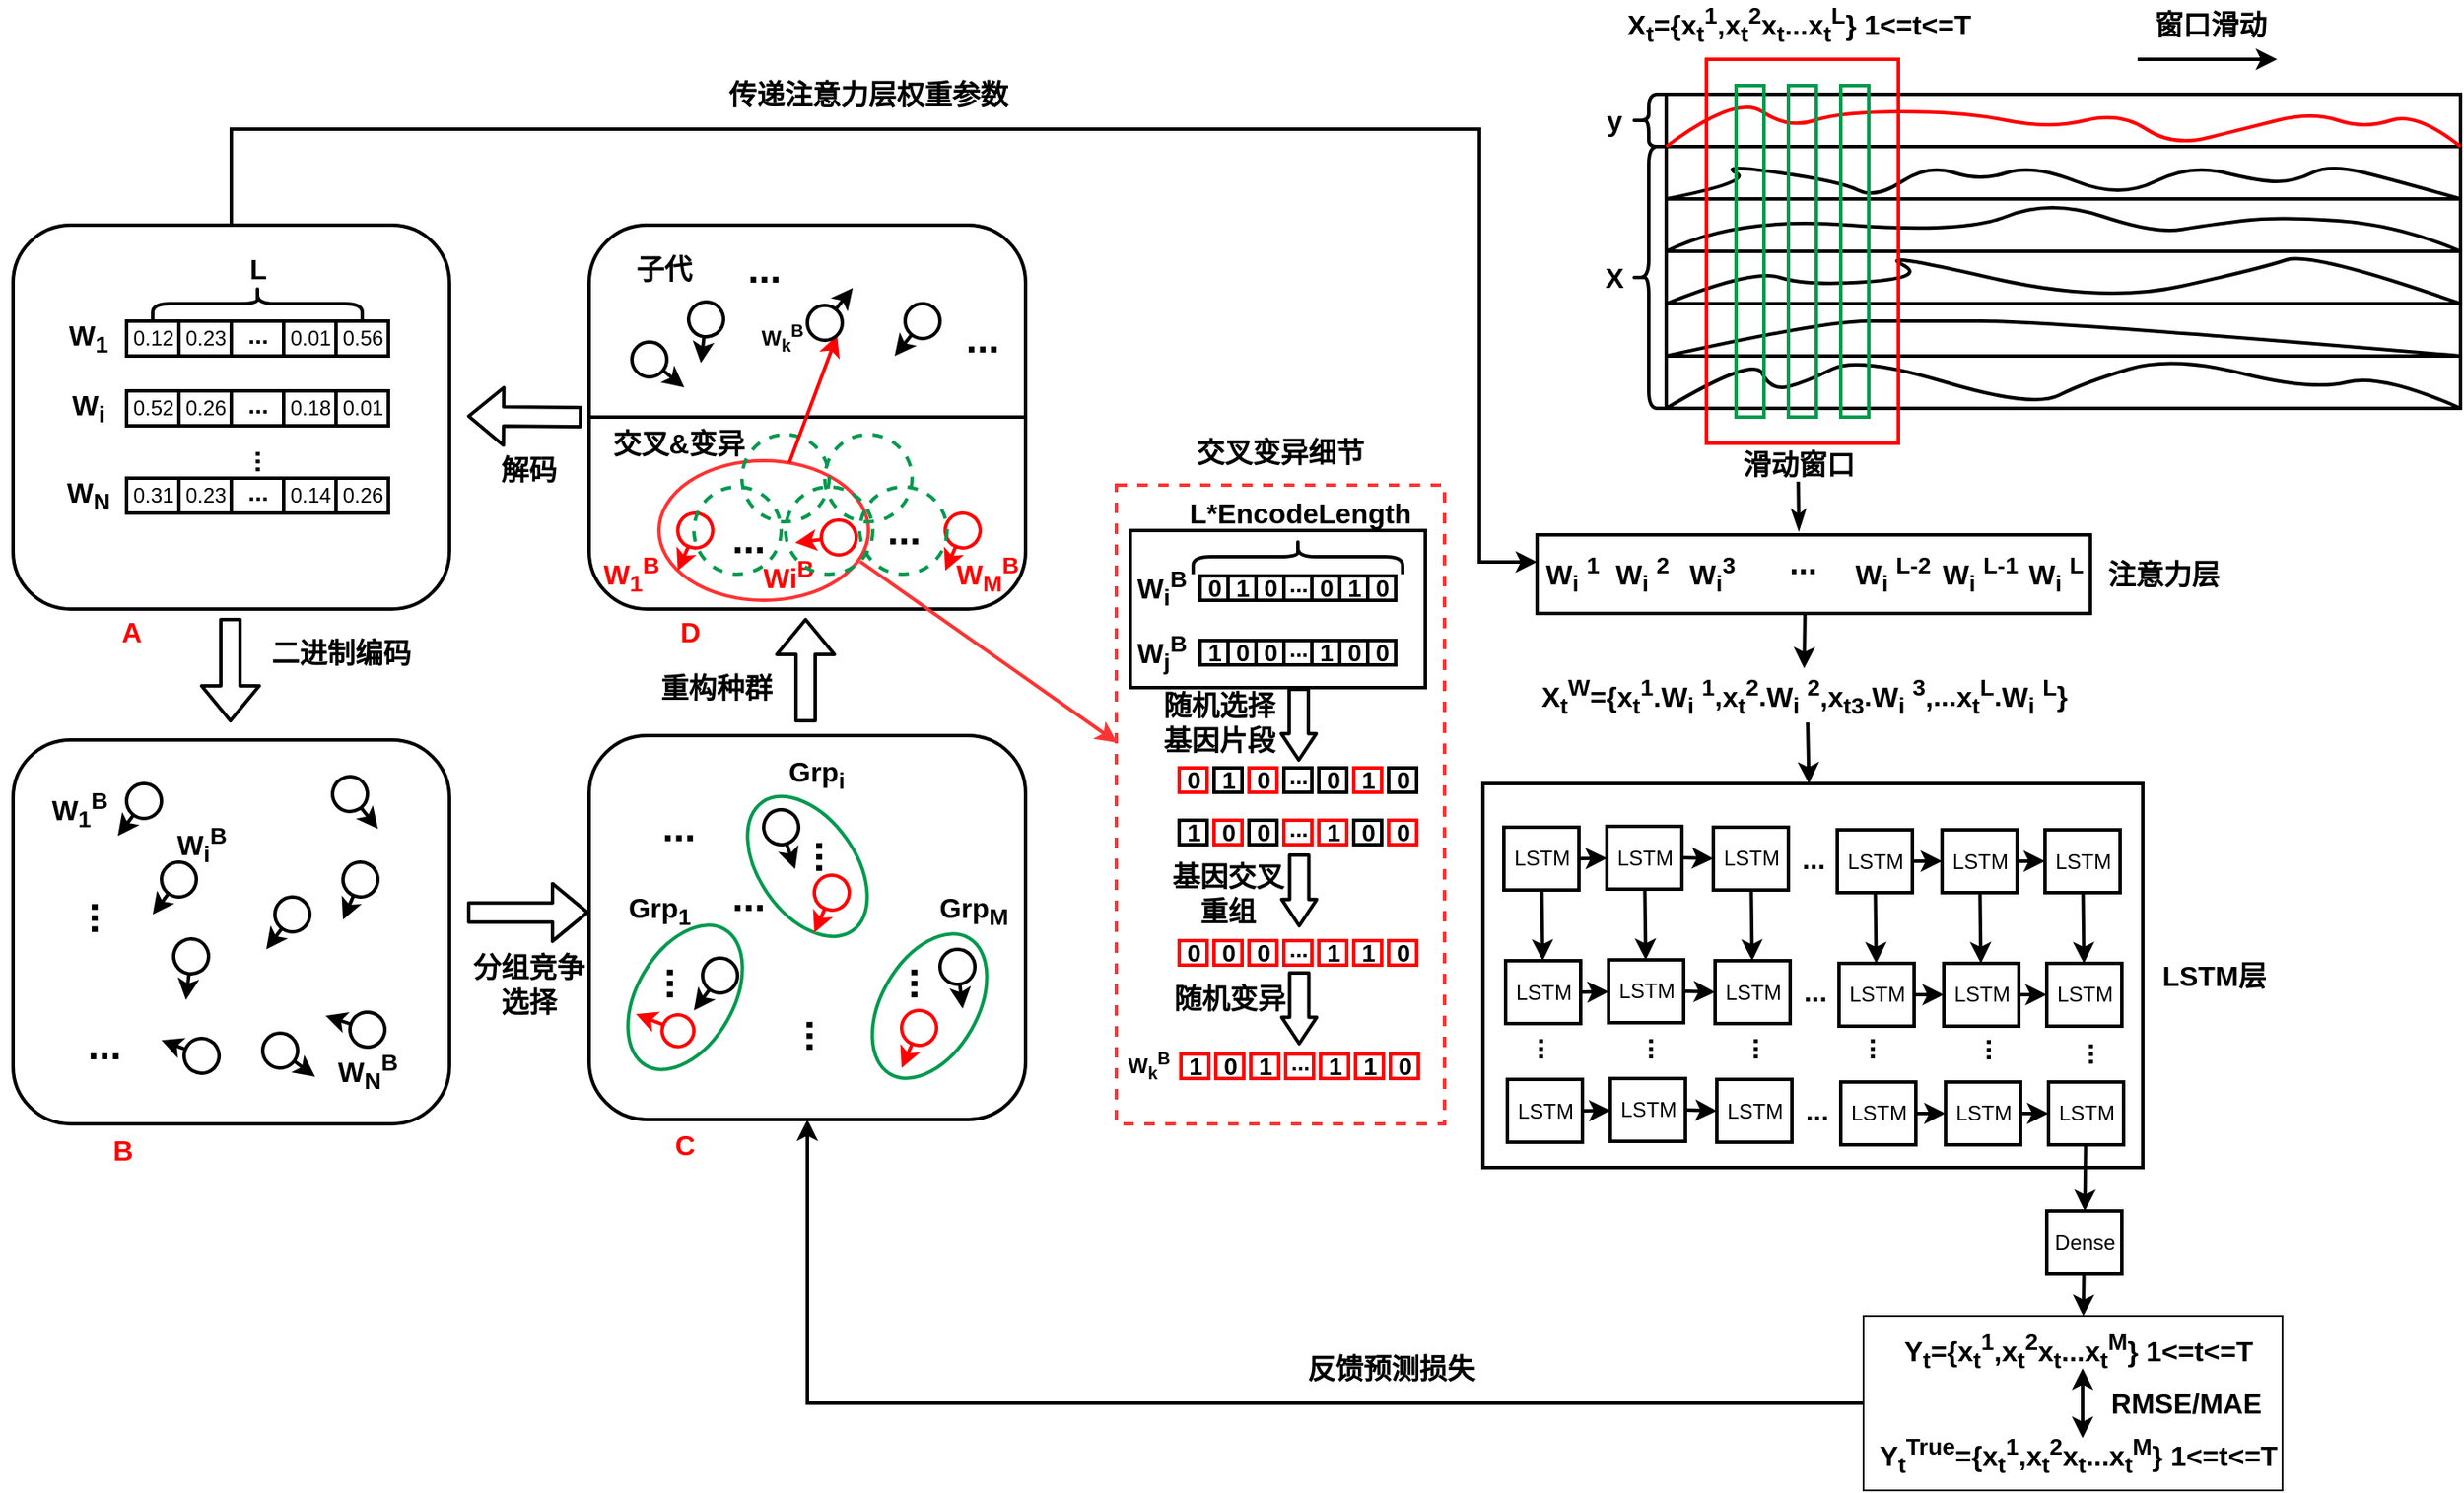 <mxfile version="14.7.2" type="github"><diagram id="ewLvH-QtiE_fr5phJkBy" name="Page-1"><mxGraphModel dx="1550" dy="889" grid="1" gridSize="10" guides="1" tooltips="1" connect="1" arrows="1" fold="1" page="1" pageScale="1" pageWidth="827" pageHeight="1169" math="0" shadow="0"><root><mxCell id="0"/><mxCell id="1" parent="0"/><mxCell id="dSfoqlyD_KClIyD69JGR-1" value="" style="rounded=0;whiteSpace=wrap;html=1;dashed=1;strokeColor=#FF3333;strokeWidth=2;" vertex="1" parent="1"><mxGeometry x="679.5" y="314" width="188" height="366" as="geometry"/></mxCell><mxCell id="dSfoqlyD_KClIyD69JGR-2" value="" style="rounded=0;whiteSpace=wrap;html=1;strokeColor=#000000;strokeWidth=2;" vertex="1" parent="1"><mxGeometry x="687.5" y="340" width="169" height="90" as="geometry"/></mxCell><mxCell id="dSfoqlyD_KClIyD69JGR-3" value="" style="rounded=1;whiteSpace=wrap;html=1;direction=west;arcSize=15;strokeWidth=2;" vertex="1" parent="1"><mxGeometry x="377.5" y="165" width="250" height="220" as="geometry"/></mxCell><mxCell id="dSfoqlyD_KClIyD69JGR-4" value="" style="ellipse;whiteSpace=wrap;html=1;strokeWidth=2;strokeColor=#FF3333;" vertex="1" parent="1"><mxGeometry x="417.5" y="300" width="120" height="80" as="geometry"/></mxCell><mxCell id="dSfoqlyD_KClIyD69JGR-5" value="" style="rounded=1;whiteSpace=wrap;html=1;direction=west;arcSize=15;strokeWidth=2;" vertex="1" parent="1"><mxGeometry x="377.5" y="457.5" width="250" height="220" as="geometry"/></mxCell><mxCell id="dSfoqlyD_KClIyD69JGR-6" style="edgeStyle=orthogonalEdgeStyle;rounded=0;orthogonalLoop=1;jettySize=auto;html=1;exitX=0.5;exitY=1;exitDx=0;exitDy=0;endArrow=classic;endFill=1;strokeColor=#000000;strokeWidth=2;fillColor=#FFFFFF;" edge="1" parent="1" source="dSfoqlyD_KClIyD69JGR-7" target="dSfoqlyD_KClIyD69JGR-225"><mxGeometry relative="1" as="geometry"><mxPoint x="897.5" y="350" as="targetPoint"/><Array as="points"><mxPoint x="172.5" y="110"/><mxPoint x="887.5" y="110"/><mxPoint x="887.5" y="358"/></Array></mxGeometry></mxCell><mxCell id="dSfoqlyD_KClIyD69JGR-7" value="" style="rounded=1;whiteSpace=wrap;html=1;direction=west;strokeWidth=2;" vertex="1" parent="1"><mxGeometry x="47.5" y="165" width="250" height="220" as="geometry"/></mxCell><mxCell id="dSfoqlyD_KClIyD69JGR-8" value="" style="group;strokeWidth=2;" vertex="1" connectable="0" parent="1"><mxGeometry x="72.5" y="220" width="190" height="110" as="geometry"/></mxCell><mxCell id="dSfoqlyD_KClIyD69JGR-9" value="" style="group;strokeWidth=2;" vertex="1" connectable="0" parent="dSfoqlyD_KClIyD69JGR-8"><mxGeometry x="40" width="150" height="20" as="geometry"/></mxCell><mxCell id="dSfoqlyD_KClIyD69JGR-10" value="0.12" style="rounded=0;whiteSpace=wrap;html=1;strokeWidth=2;" vertex="1" parent="dSfoqlyD_KClIyD69JGR-9"><mxGeometry width="30" height="20" as="geometry"/></mxCell><mxCell id="dSfoqlyD_KClIyD69JGR-11" value="0.23" style="rounded=0;whiteSpace=wrap;html=1;strokeWidth=2;" vertex="1" parent="dSfoqlyD_KClIyD69JGR-9"><mxGeometry x="30" width="30" height="20" as="geometry"/></mxCell><mxCell id="dSfoqlyD_KClIyD69JGR-12" value="&lt;sup&gt;&lt;b&gt;&lt;font style=&quot;font-size: 14px&quot;&gt;...&lt;/font&gt;&lt;/b&gt;&lt;/sup&gt;" style="rounded=0;whiteSpace=wrap;html=1;strokeWidth=2;" vertex="1" parent="dSfoqlyD_KClIyD69JGR-9"><mxGeometry x="60" width="30" height="20" as="geometry"/></mxCell><mxCell id="dSfoqlyD_KClIyD69JGR-13" value="0.01" style="rounded=0;whiteSpace=wrap;html=1;strokeWidth=2;" vertex="1" parent="dSfoqlyD_KClIyD69JGR-9"><mxGeometry x="90" width="30" height="20" as="geometry"/></mxCell><mxCell id="dSfoqlyD_KClIyD69JGR-14" value="0.56" style="rounded=0;whiteSpace=wrap;html=1;strokeWidth=2;" vertex="1" parent="dSfoqlyD_KClIyD69JGR-9"><mxGeometry x="120" width="30" height="20" as="geometry"/></mxCell><mxCell id="dSfoqlyD_KClIyD69JGR-15" value="" style="group;strokeWidth=2;" vertex="1" connectable="0" parent="dSfoqlyD_KClIyD69JGR-8"><mxGeometry x="40" y="40" width="150" height="20" as="geometry"/></mxCell><mxCell id="dSfoqlyD_KClIyD69JGR-16" value="0.52" style="rounded=0;whiteSpace=wrap;html=1;strokeWidth=2;" vertex="1" parent="dSfoqlyD_KClIyD69JGR-15"><mxGeometry width="30" height="20" as="geometry"/></mxCell><mxCell id="dSfoqlyD_KClIyD69JGR-17" value="0.26" style="rounded=0;whiteSpace=wrap;html=1;strokeWidth=2;" vertex="1" parent="dSfoqlyD_KClIyD69JGR-15"><mxGeometry x="30" width="30" height="20" as="geometry"/></mxCell><mxCell id="dSfoqlyD_KClIyD69JGR-18" value="&lt;sup&gt;&lt;b&gt;&lt;font style=&quot;font-size: 14px&quot;&gt;...&lt;/font&gt;&lt;/b&gt;&lt;/sup&gt;" style="rounded=0;whiteSpace=wrap;html=1;strokeWidth=2;" vertex="1" parent="dSfoqlyD_KClIyD69JGR-15"><mxGeometry x="60" width="30" height="20" as="geometry"/></mxCell><mxCell id="dSfoqlyD_KClIyD69JGR-19" value="0.18" style="rounded=0;whiteSpace=wrap;html=1;strokeWidth=2;" vertex="1" parent="dSfoqlyD_KClIyD69JGR-15"><mxGeometry x="90" width="30" height="20" as="geometry"/></mxCell><mxCell id="dSfoqlyD_KClIyD69JGR-20" value="0.01" style="rounded=0;whiteSpace=wrap;html=1;strokeWidth=2;" vertex="1" parent="dSfoqlyD_KClIyD69JGR-15"><mxGeometry x="120" width="30" height="20" as="geometry"/></mxCell><mxCell id="dSfoqlyD_KClIyD69JGR-21" value="" style="group;strokeWidth=2;" vertex="1" connectable="0" parent="dSfoqlyD_KClIyD69JGR-8"><mxGeometry x="40" y="90" width="150" height="20" as="geometry"/></mxCell><mxCell id="dSfoqlyD_KClIyD69JGR-22" value="0.31" style="rounded=0;whiteSpace=wrap;html=1;strokeWidth=2;" vertex="1" parent="dSfoqlyD_KClIyD69JGR-21"><mxGeometry width="30" height="20" as="geometry"/></mxCell><mxCell id="dSfoqlyD_KClIyD69JGR-23" value="0.23" style="rounded=0;whiteSpace=wrap;html=1;strokeWidth=2;" vertex="1" parent="dSfoqlyD_KClIyD69JGR-21"><mxGeometry x="30" width="30" height="20" as="geometry"/></mxCell><mxCell id="dSfoqlyD_KClIyD69JGR-24" value="&lt;sup&gt;&lt;b&gt;&lt;font style=&quot;font-size: 14px&quot;&gt;...&lt;/font&gt;&lt;/b&gt;&lt;/sup&gt;" style="rounded=0;whiteSpace=wrap;html=1;strokeWidth=2;" vertex="1" parent="dSfoqlyD_KClIyD69JGR-21"><mxGeometry x="60" width="30" height="20" as="geometry"/></mxCell><mxCell id="dSfoqlyD_KClIyD69JGR-25" value="0.14" style="rounded=0;whiteSpace=wrap;html=1;strokeWidth=2;" vertex="1" parent="dSfoqlyD_KClIyD69JGR-21"><mxGeometry x="90" width="30" height="20" as="geometry"/></mxCell><mxCell id="dSfoqlyD_KClIyD69JGR-26" value="0.26" style="rounded=0;whiteSpace=wrap;html=1;strokeWidth=2;" vertex="1" parent="dSfoqlyD_KClIyD69JGR-21"><mxGeometry x="120" width="30" height="20" as="geometry"/></mxCell><mxCell id="dSfoqlyD_KClIyD69JGR-27" value="&lt;b&gt;&lt;font style=&quot;font-size: 16px&quot;&gt;...&lt;/font&gt;&lt;/b&gt;" style="text;html=1;strokeColor=none;fillColor=none;align=center;verticalAlign=middle;whiteSpace=wrap;rounded=0;rotation=90;strokeWidth=2;" vertex="1" parent="dSfoqlyD_KClIyD69JGR-8"><mxGeometry x="100" y="70" width="40" height="20" as="geometry"/></mxCell><mxCell id="dSfoqlyD_KClIyD69JGR-28" value="&lt;b style=&quot;font-size: 16px&quot;&gt;W&lt;sub&gt;1&lt;/sub&gt;&amp;nbsp;&lt;/b&gt;" style="text;html=1;strokeColor=none;fillColor=none;align=center;verticalAlign=middle;whiteSpace=wrap;rounded=0;strokeWidth=2;" vertex="1" parent="dSfoqlyD_KClIyD69JGR-8"><mxGeometry width="40" height="20" as="geometry"/></mxCell><mxCell id="dSfoqlyD_KClIyD69JGR-29" value="&lt;b style=&quot;font-size: 16px&quot;&gt;W&lt;sub&gt;N&lt;/sub&gt;&amp;nbsp;&lt;/b&gt;" style="text;html=1;strokeColor=none;fillColor=none;align=center;verticalAlign=middle;whiteSpace=wrap;rounded=0;strokeWidth=2;" vertex="1" parent="dSfoqlyD_KClIyD69JGR-8"><mxGeometry y="90" width="40" height="20" as="geometry"/></mxCell><mxCell id="dSfoqlyD_KClIyD69JGR-30" value="&lt;b style=&quot;font-size: 16px&quot;&gt;W&lt;sub&gt;i&lt;/sub&gt;&amp;nbsp;&lt;/b&gt;" style="text;html=1;strokeColor=none;fillColor=none;align=center;verticalAlign=middle;whiteSpace=wrap;rounded=0;strokeWidth=2;" vertex="1" parent="dSfoqlyD_KClIyD69JGR-8"><mxGeometry y="40" width="40" height="20" as="geometry"/></mxCell><mxCell id="dSfoqlyD_KClIyD69JGR-31" value="&lt;span style=&quot;font-size: 16px&quot;&gt;&lt;b&gt;二进制编码&lt;/b&gt;&lt;/span&gt;" style="text;html=1;strokeColor=none;fillColor=none;align=center;verticalAlign=middle;whiteSpace=wrap;rounded=0;" vertex="1" parent="1"><mxGeometry x="192.5" y="400" width="85" height="20" as="geometry"/></mxCell><mxCell id="dSfoqlyD_KClIyD69JGR-32" value="" style="rounded=1;whiteSpace=wrap;html=1;direction=west;strokeWidth=2;" vertex="1" parent="1"><mxGeometry x="47.5" y="460" width="250" height="220" as="geometry"/></mxCell><mxCell id="dSfoqlyD_KClIyD69JGR-33" value="" style="group;strokeWidth=2;" vertex="1" connectable="0" parent="1"><mxGeometry x="107.5" y="485" width="25" height="30" as="geometry"/></mxCell><mxCell id="dSfoqlyD_KClIyD69JGR-34" style="edgeStyle=none;rounded=0;orthogonalLoop=1;jettySize=auto;html=1;startArrow=none;startFill=0;strokeWidth=2;" edge="1" parent="dSfoqlyD_KClIyD69JGR-33" source="dSfoqlyD_KClIyD69JGR-35"><mxGeometry relative="1" as="geometry"><mxPoint y="30" as="targetPoint"/></mxGeometry></mxCell><mxCell id="dSfoqlyD_KClIyD69JGR-35" value="" style="ellipse;whiteSpace=wrap;html=1;aspect=fixed;strokeWidth=2;" vertex="1" parent="dSfoqlyD_KClIyD69JGR-33"><mxGeometry x="5" width="20" height="20" as="geometry"/></mxCell><mxCell id="dSfoqlyD_KClIyD69JGR-36" value="" style="group;strokeWidth=2;" vertex="1" connectable="0" parent="1"><mxGeometry x="127.5" y="530" width="25" height="30" as="geometry"/></mxCell><mxCell id="dSfoqlyD_KClIyD69JGR-37" style="edgeStyle=none;rounded=0;orthogonalLoop=1;jettySize=auto;html=1;startArrow=none;startFill=0;strokeWidth=2;" edge="1" parent="dSfoqlyD_KClIyD69JGR-36" source="dSfoqlyD_KClIyD69JGR-38"><mxGeometry relative="1" as="geometry"><mxPoint y="30" as="targetPoint"/></mxGeometry></mxCell><mxCell id="dSfoqlyD_KClIyD69JGR-38" value="" style="ellipse;whiteSpace=wrap;html=1;aspect=fixed;strokeWidth=2;" vertex="1" parent="dSfoqlyD_KClIyD69JGR-36"><mxGeometry x="5" width="20" height="20" as="geometry"/></mxCell><mxCell id="dSfoqlyD_KClIyD69JGR-39" value="" style="group;strokeWidth=2;" vertex="1" connectable="0" parent="1"><mxGeometry x="192.5" y="550" width="25" height="30" as="geometry"/></mxCell><mxCell id="dSfoqlyD_KClIyD69JGR-40" style="edgeStyle=none;rounded=0;orthogonalLoop=1;jettySize=auto;html=1;startArrow=none;startFill=0;strokeWidth=2;" edge="1" parent="dSfoqlyD_KClIyD69JGR-39" source="dSfoqlyD_KClIyD69JGR-41"><mxGeometry relative="1" as="geometry"><mxPoint y="30" as="targetPoint"/></mxGeometry></mxCell><mxCell id="dSfoqlyD_KClIyD69JGR-41" value="" style="ellipse;whiteSpace=wrap;html=1;aspect=fixed;strokeWidth=2;" vertex="1" parent="dSfoqlyD_KClIyD69JGR-39"><mxGeometry x="5" width="20" height="20" as="geometry"/></mxCell><mxCell id="dSfoqlyD_KClIyD69JGR-42" value="" style="group;rotation=-90;strokeWidth=2;" vertex="1" connectable="0" parent="1"><mxGeometry x="192.5" y="625" width="25" height="30" as="geometry"/></mxCell><mxCell id="dSfoqlyD_KClIyD69JGR-43" style="edgeStyle=none;rounded=0;orthogonalLoop=1;jettySize=auto;html=1;startArrow=none;startFill=0;strokeWidth=2;" edge="1" parent="dSfoqlyD_KClIyD69JGR-42" source="dSfoqlyD_KClIyD69JGR-44"><mxGeometry relative="1" as="geometry"><mxPoint x="28" y="28" as="targetPoint"/></mxGeometry></mxCell><mxCell id="dSfoqlyD_KClIyD69JGR-44" value="" style="ellipse;whiteSpace=wrap;html=1;aspect=fixed;rotation=-90;strokeWidth=2;" vertex="1" parent="dSfoqlyD_KClIyD69JGR-42"><mxGeometry x="-2" y="3" width="20" height="20" as="geometry"/></mxCell><mxCell id="dSfoqlyD_KClIyD69JGR-45" value="" style="group;rotation=70;strokeWidth=2;" vertex="1" connectable="0" parent="1"><mxGeometry x="232.5" y="610" width="25" height="30" as="geometry"/></mxCell><mxCell id="dSfoqlyD_KClIyD69JGR-46" style="edgeStyle=none;rounded=0;orthogonalLoop=1;jettySize=auto;html=1;startArrow=none;startFill=0;strokeWidth=2;" edge="1" parent="dSfoqlyD_KClIyD69JGR-45" source="dSfoqlyD_KClIyD69JGR-47"><mxGeometry relative="1" as="geometry"><mxPoint x="-6" y="8" as="targetPoint"/></mxGeometry></mxCell><mxCell id="dSfoqlyD_KClIyD69JGR-47" value="" style="ellipse;whiteSpace=wrap;html=1;aspect=fixed;rotation=70;strokeWidth=2;" vertex="1" parent="dSfoqlyD_KClIyD69JGR-45"><mxGeometry x="8" y="6" width="20" height="20" as="geometry"/></mxCell><mxCell id="dSfoqlyD_KClIyD69JGR-48" value="" style="group;rotation=-15;strokeWidth=2;" vertex="1" connectable="0" parent="1"><mxGeometry x="232.5" y="530" width="25" height="30" as="geometry"/></mxCell><mxCell id="dSfoqlyD_KClIyD69JGR-49" style="edgeStyle=none;rounded=0;orthogonalLoop=1;jettySize=auto;html=1;startArrow=none;startFill=0;strokeWidth=2;" edge="1" parent="dSfoqlyD_KClIyD69JGR-48" source="dSfoqlyD_KClIyD69JGR-50"><mxGeometry relative="1" as="geometry"><mxPoint x="4" y="33" as="targetPoint"/></mxGeometry></mxCell><mxCell id="dSfoqlyD_KClIyD69JGR-50" value="" style="ellipse;whiteSpace=wrap;html=1;aspect=fixed;rotation=-15;strokeWidth=2;" vertex="1" parent="dSfoqlyD_KClIyD69JGR-48"><mxGeometry x="4" width="20" height="20" as="geometry"/></mxCell><mxCell id="dSfoqlyD_KClIyD69JGR-51" value="" style="group;rotation=-75;strokeWidth=2;" vertex="1" connectable="0" parent="1"><mxGeometry x="232.5" y="480" width="25" height="30" as="geometry"/></mxCell><mxCell id="dSfoqlyD_KClIyD69JGR-52" style="edgeStyle=none;rounded=0;orthogonalLoop=1;jettySize=auto;html=1;startArrow=none;startFill=0;strokeWidth=2;" edge="1" parent="dSfoqlyD_KClIyD69JGR-51" source="dSfoqlyD_KClIyD69JGR-53"><mxGeometry relative="1" as="geometry"><mxPoint x="24" y="31" as="targetPoint"/></mxGeometry></mxCell><mxCell id="dSfoqlyD_KClIyD69JGR-53" value="" style="ellipse;whiteSpace=wrap;html=1;aspect=fixed;rotation=-75;strokeWidth=2;" vertex="1" parent="dSfoqlyD_KClIyD69JGR-51"><mxGeometry x="-2" y="1" width="20" height="20" as="geometry"/></mxCell><mxCell id="dSfoqlyD_KClIyD69JGR-54" value="&lt;font style=&quot;font-size: 16px&quot;&gt;&lt;b style=&quot;font-size: 23px&quot;&gt;...&lt;/b&gt;&lt;/font&gt;" style="text;html=1;strokeColor=none;fillColor=none;align=center;verticalAlign=middle;whiteSpace=wrap;rounded=0;strokeWidth=2;" vertex="1" parent="1"><mxGeometry x="80" y="625" width="40" height="20" as="geometry"/></mxCell><mxCell id="dSfoqlyD_KClIyD69JGR-55" value="&lt;font style=&quot;font-size: 16px&quot;&gt;&lt;b style=&quot;font-size: 23px&quot;&gt;...&lt;/b&gt;&lt;/font&gt;" style="text;html=1;strokeColor=none;fillColor=none;align=center;verticalAlign=middle;whiteSpace=wrap;rounded=0;rotation=-90;strokeWidth=2;" vertex="1" parent="1"><mxGeometry x="67.5" y="515" width="40" height="95" as="geometry"/></mxCell><mxCell id="dSfoqlyD_KClIyD69JGR-56" value="&lt;b style=&quot;font-size: 16px&quot;&gt;W&lt;sub&gt;1&lt;/sub&gt;&lt;sup&gt;B&lt;/sup&gt;&amp;nbsp;&lt;/b&gt;" style="text;html=1;strokeColor=none;fillColor=none;align=center;verticalAlign=middle;whiteSpace=wrap;rounded=0;strokeWidth=2;" vertex="1" parent="1"><mxGeometry x="67.5" y="490" width="40" height="20" as="geometry"/></mxCell><mxCell id="dSfoqlyD_KClIyD69JGR-57" value="&lt;b style=&quot;font-size: 16px&quot;&gt;W&lt;sub&gt;i&lt;/sub&gt;&lt;sup&gt;B&lt;/sup&gt;&amp;nbsp;&lt;/b&gt;" style="text;html=1;strokeColor=none;fillColor=none;align=center;verticalAlign=middle;whiteSpace=wrap;rounded=0;strokeWidth=2;" vertex="1" parent="1"><mxGeometry x="137.5" y="510" width="40" height="20" as="geometry"/></mxCell><mxCell id="dSfoqlyD_KClIyD69JGR-58" value="&lt;b style=&quot;font-size: 16px&quot;&gt;W&lt;sub&gt;N&lt;/sub&gt;&lt;sup&gt;B&lt;/sup&gt;&amp;nbsp;&lt;/b&gt;" style="text;html=1;strokeColor=none;fillColor=none;align=center;verticalAlign=middle;whiteSpace=wrap;rounded=0;strokeWidth=2;" vertex="1" parent="1"><mxGeometry x="232.5" y="640" width="40" height="20" as="geometry"/></mxCell><mxCell id="dSfoqlyD_KClIyD69JGR-59" value="" style="shape=flexArrow;endArrow=classic;html=1;strokeWidth=2;" edge="1" parent="1"><mxGeometry width="50" height="50" relative="1" as="geometry"><mxPoint x="307.5" y="558.82" as="sourcePoint"/><mxPoint x="377.5" y="558.82" as="targetPoint"/></mxGeometry></mxCell><mxCell id="dSfoqlyD_KClIyD69JGR-60" value="&lt;font style=&quot;font-size: 16px&quot;&gt;&lt;b&gt;分组竞争选择&lt;/b&gt;&lt;/font&gt;" style="text;html=1;strokeColor=none;fillColor=none;align=center;verticalAlign=middle;whiteSpace=wrap;rounded=0;" vertex="1" parent="1"><mxGeometry x="307.5" y="590" width="70" height="20" as="geometry"/></mxCell><mxCell id="dSfoqlyD_KClIyD69JGR-61" value="" style="ellipse;whiteSpace=wrap;html=1;rotation=-60;strokeColor=#00994D;strokeWidth=2;" vertex="1" parent="1"><mxGeometry x="387.5" y="580" width="90" height="55" as="geometry"/></mxCell><mxCell id="dSfoqlyD_KClIyD69JGR-62" value="" style="ellipse;whiteSpace=wrap;html=1;rotation=-125;strokeColor=#00994D;strokeWidth=2;" vertex="1" parent="1"><mxGeometry x="457.5" y="505" width="90" height="55" as="geometry"/></mxCell><mxCell id="dSfoqlyD_KClIyD69JGR-63" value="" style="ellipse;whiteSpace=wrap;html=1;rotation=-60;strokeColor=#00994D;strokeWidth=2;" vertex="1" parent="1"><mxGeometry x="527.5" y="585" width="90" height="55" as="geometry"/></mxCell><mxCell id="dSfoqlyD_KClIyD69JGR-64" value="&lt;font style=&quot;font-size: 16px&quot;&gt;&lt;b&gt;Grp&lt;sub&gt;1&lt;/sub&gt;&lt;/b&gt;&lt;/font&gt;" style="text;html=1;strokeColor=none;fillColor=none;align=center;verticalAlign=middle;whiteSpace=wrap;rounded=0;strokeWidth=2;" vertex="1" parent="1"><mxGeometry x="397.5" y="547.5" width="40" height="20" as="geometry"/></mxCell><mxCell id="dSfoqlyD_KClIyD69JGR-65" value="&lt;font style=&quot;font-size: 16px&quot;&gt;&lt;b&gt;Grp&lt;sub&gt;i&lt;/sub&gt;&lt;/b&gt;&lt;/font&gt;" style="text;html=1;strokeColor=none;fillColor=none;align=center;verticalAlign=middle;whiteSpace=wrap;rounded=0;strokeWidth=2;" vertex="1" parent="1"><mxGeometry x="487.5" y="470" width="40" height="20" as="geometry"/></mxCell><mxCell id="dSfoqlyD_KClIyD69JGR-66" value="&lt;font style=&quot;font-size: 16px&quot;&gt;&lt;b&gt;Grp&lt;sub&gt;M&lt;/sub&gt;&lt;/b&gt;&lt;/font&gt;" style="text;html=1;strokeColor=none;fillColor=none;align=center;verticalAlign=middle;whiteSpace=wrap;rounded=0;strokeWidth=2;" vertex="1" parent="1"><mxGeometry x="577.5" y="547.5" width="40" height="20" as="geometry"/></mxCell><mxCell id="dSfoqlyD_KClIyD69JGR-67" value="" style="group;rotation=75;strokeWidth=2;" vertex="1" connectable="0" parent="1"><mxGeometry x="137.5" y="625" width="25" height="30" as="geometry"/></mxCell><mxCell id="dSfoqlyD_KClIyD69JGR-68" style="edgeStyle=none;rounded=0;orthogonalLoop=1;jettySize=auto;html=1;startArrow=none;startFill=0;strokeWidth=2;" edge="1" parent="dSfoqlyD_KClIyD69JGR-67" source="dSfoqlyD_KClIyD69JGR-69"><mxGeometry relative="1" as="geometry"><mxPoint x="-5" y="7" as="targetPoint"/></mxGeometry></mxCell><mxCell id="dSfoqlyD_KClIyD69JGR-69" value="" style="ellipse;whiteSpace=wrap;html=1;aspect=fixed;rotation=75;strokeWidth=2;" vertex="1" parent="dSfoqlyD_KClIyD69JGR-67"><mxGeometry x="8" y="6" width="20" height="20" as="geometry"/></mxCell><mxCell id="dSfoqlyD_KClIyD69JGR-70" value="" style="group;rotation=75;strokeWidth=2;" vertex="1" connectable="0" parent="1"><mxGeometry x="409.28" y="610" width="28.22" height="30" as="geometry"/></mxCell><mxCell id="dSfoqlyD_KClIyD69JGR-71" style="edgeStyle=none;rounded=0;orthogonalLoop=1;jettySize=auto;html=1;startArrow=none;startFill=0;strokeWidth=2;strokeColor=#FF0000;" edge="1" parent="dSfoqlyD_KClIyD69JGR-70" source="dSfoqlyD_KClIyD69JGR-72"><mxGeometry relative="1" as="geometry"><mxPoint x="-5" y="7" as="targetPoint"/></mxGeometry></mxCell><mxCell id="dSfoqlyD_KClIyD69JGR-72" value="" style="ellipse;whiteSpace=wrap;html=1;aspect=fixed;rotation=75;strokeColor=#FF0000;strokeWidth=2;" vertex="1" parent="dSfoqlyD_KClIyD69JGR-70"><mxGeometry x="9.98" y="7.52" width="18.22" height="18.22" as="geometry"/></mxCell><mxCell id="dSfoqlyD_KClIyD69JGR-73" value="&lt;font style=&quot;font-size: 16px&quot;&gt;&lt;b style=&quot;font-size: 23px&quot;&gt;...&lt;/b&gt;&lt;/font&gt;" style="text;html=1;strokeColor=none;fillColor=none;align=center;verticalAlign=middle;whiteSpace=wrap;rounded=0;rotation=-90;strokeWidth=2;" vertex="1" parent="1"><mxGeometry x="397.5" y="552.5" width="40" height="95" as="geometry"/></mxCell><mxCell id="dSfoqlyD_KClIyD69JGR-74" value="" style="group;strokeWidth=2;" vertex="1" connectable="0" parent="1"><mxGeometry x="437.5" y="585" width="25" height="30" as="geometry"/></mxCell><mxCell id="dSfoqlyD_KClIyD69JGR-75" style="edgeStyle=none;rounded=0;orthogonalLoop=1;jettySize=auto;html=1;startArrow=none;startFill=0;strokeWidth=2;" edge="1" parent="dSfoqlyD_KClIyD69JGR-74" source="dSfoqlyD_KClIyD69JGR-76"><mxGeometry relative="1" as="geometry"><mxPoint y="30" as="targetPoint"/></mxGeometry></mxCell><mxCell id="dSfoqlyD_KClIyD69JGR-76" value="" style="ellipse;whiteSpace=wrap;html=1;aspect=fixed;strokeWidth=2;" vertex="1" parent="dSfoqlyD_KClIyD69JGR-74"><mxGeometry x="5" width="20" height="20" as="geometry"/></mxCell><mxCell id="dSfoqlyD_KClIyD69JGR-77" value="" style="group;rotation=-45;strokeWidth=2;" vertex="1" connectable="0" parent="1"><mxGeometry x="577.5" y="580" width="25" height="30" as="geometry"/></mxCell><mxCell id="dSfoqlyD_KClIyD69JGR-78" style="edgeStyle=none;rounded=0;orthogonalLoop=1;jettySize=auto;html=1;startArrow=none;startFill=0;strokeWidth=2;" edge="1" parent="dSfoqlyD_KClIyD69JGR-77" source="dSfoqlyD_KClIyD69JGR-79"><mxGeometry relative="1" as="geometry"><mxPoint x="14" y="34" as="targetPoint"/></mxGeometry></mxCell><mxCell id="dSfoqlyD_KClIyD69JGR-79" value="" style="ellipse;whiteSpace=wrap;html=1;aspect=fixed;rotation=-45;strokeWidth=2;" vertex="1" parent="dSfoqlyD_KClIyD69JGR-77"><mxGeometry x="1" width="20" height="20" as="geometry"/></mxCell><mxCell id="dSfoqlyD_KClIyD69JGR-80" value="&lt;font style=&quot;font-size: 16px&quot;&gt;&lt;b style=&quot;font-size: 23px&quot;&gt;...&lt;/b&gt;&lt;/font&gt;" style="text;html=1;strokeColor=none;fillColor=none;align=center;verticalAlign=middle;whiteSpace=wrap;rounded=0;rotation=-90;strokeWidth=2;" vertex="1" parent="1"><mxGeometry x="537.5" y="552.5" width="40" height="95" as="geometry"/></mxCell><mxCell id="dSfoqlyD_KClIyD69JGR-81" value="" style="group;rotation=-15;labelBorderColor=none;noLabel=1;fontColor=none;strokeWidth=2;" vertex="1" connectable="0" parent="1"><mxGeometry x="552.5" y="615" width="25" height="30" as="geometry"/></mxCell><mxCell id="dSfoqlyD_KClIyD69JGR-82" style="edgeStyle=none;rounded=0;orthogonalLoop=1;jettySize=auto;html=1;startArrow=none;startFill=0;strokeWidth=2;strokeColor=#FF0000;" edge="1" parent="dSfoqlyD_KClIyD69JGR-81" source="dSfoqlyD_KClIyD69JGR-83"><mxGeometry relative="1" as="geometry"><mxPoint x="4" y="33" as="targetPoint"/></mxGeometry></mxCell><mxCell id="dSfoqlyD_KClIyD69JGR-83" value="" style="ellipse;whiteSpace=wrap;html=1;aspect=fixed;rotation=-15;strokeColor=#FF0000;strokeWidth=2;" vertex="1" parent="dSfoqlyD_KClIyD69JGR-81"><mxGeometry x="4" width="20" height="20" as="geometry"/></mxCell><mxCell id="dSfoqlyD_KClIyD69JGR-84" value="" style="group;rotation=-55;strokeWidth=2;" vertex="1" connectable="0" parent="1"><mxGeometry x="477.5" y="500" width="25" height="30" as="geometry"/></mxCell><mxCell id="dSfoqlyD_KClIyD69JGR-85" style="edgeStyle=none;rounded=0;orthogonalLoop=1;jettySize=auto;html=1;startArrow=none;startFill=0;strokeWidth=2;" edge="1" parent="dSfoqlyD_KClIyD69JGR-84" source="dSfoqlyD_KClIyD69JGR-86"><mxGeometry relative="1" as="geometry"><mxPoint x="18" y="34" as="targetPoint"/></mxGeometry></mxCell><mxCell id="dSfoqlyD_KClIyD69JGR-86" value="" style="ellipse;whiteSpace=wrap;html=1;aspect=fixed;rotation=-55;strokeWidth=2;" vertex="1" parent="dSfoqlyD_KClIyD69JGR-84"><mxGeometry width="20" height="20" as="geometry"/></mxCell><mxCell id="dSfoqlyD_KClIyD69JGR-87" value="&lt;font style=&quot;font-size: 16px&quot;&gt;&lt;b style=&quot;font-size: 23px&quot;&gt;...&lt;/b&gt;&lt;/font&gt;" style="text;html=1;strokeColor=none;fillColor=none;align=center;verticalAlign=middle;whiteSpace=wrap;rounded=0;rotation=-90;strokeWidth=2;" vertex="1" parent="1"><mxGeometry x="482.5" y="480" width="40" height="95" as="geometry"/></mxCell><mxCell id="dSfoqlyD_KClIyD69JGR-88" value="" style="group;rotation=-15;fillColor=#ffffff;strokeWidth=2;" vertex="1" connectable="0" parent="1"><mxGeometry x="502.5" y="537.5" width="25" height="30" as="geometry"/></mxCell><mxCell id="dSfoqlyD_KClIyD69JGR-89" style="edgeStyle=none;rounded=0;orthogonalLoop=1;jettySize=auto;html=1;startArrow=none;startFill=0;strokeWidth=2;strokeColor=#FF0000;" edge="1" parent="dSfoqlyD_KClIyD69JGR-88" source="dSfoqlyD_KClIyD69JGR-90"><mxGeometry relative="1" as="geometry"><mxPoint x="4" y="33" as="targetPoint"/></mxGeometry></mxCell><mxCell id="dSfoqlyD_KClIyD69JGR-90" value="" style="ellipse;whiteSpace=wrap;html=1;aspect=fixed;rotation=-15;strokeColor=#FF0000;strokeWidth=2;" vertex="1" parent="dSfoqlyD_KClIyD69JGR-88"><mxGeometry x="4" width="20" height="20" as="geometry"/></mxCell><mxCell id="dSfoqlyD_KClIyD69JGR-91" value="&lt;font style=&quot;font-size: 16px&quot;&gt;&lt;b style=&quot;font-size: 23px&quot;&gt;...&lt;/b&gt;&lt;/font&gt;" style="text;html=1;strokeColor=none;fillColor=none;align=center;verticalAlign=middle;whiteSpace=wrap;rounded=0;strokeWidth=2;" vertex="1" parent="1"><mxGeometry x="409.28" y="500" width="40" height="20" as="geometry"/></mxCell><mxCell id="dSfoqlyD_KClIyD69JGR-92" value="&lt;font style=&quot;font-size: 16px&quot;&gt;&lt;b style=&quot;font-size: 23px&quot;&gt;...&lt;/b&gt;&lt;/font&gt;" style="text;html=1;strokeColor=none;fillColor=none;align=center;verticalAlign=middle;whiteSpace=wrap;rounded=0;rotation=-90;strokeWidth=2;" vertex="1" parent="1"><mxGeometry x="477.5" y="582.5" width="40" height="95" as="geometry"/></mxCell><mxCell id="dSfoqlyD_KClIyD69JGR-93" value="" style="shape=flexArrow;endArrow=classic;html=1;fontColor=#000000;strokeWidth=2;" edge="1" parent="1"><mxGeometry width="50" height="50" relative="1" as="geometry"><mxPoint x="501.5" y="450" as="sourcePoint"/><mxPoint x="501.5" y="390" as="targetPoint"/></mxGeometry></mxCell><mxCell id="dSfoqlyD_KClIyD69JGR-94" value="" style="shape=flexArrow;endArrow=classic;html=1;fontColor=#000000;strokeColor=#000000;strokeWidth=2;" edge="1" parent="1"><mxGeometry width="50" height="50" relative="1" as="geometry"><mxPoint x="172" y="390" as="sourcePoint"/><mxPoint x="172" y="450" as="targetPoint"/></mxGeometry></mxCell><mxCell id="dSfoqlyD_KClIyD69JGR-95" value="&lt;span style=&quot;font-size: 16px&quot;&gt;&lt;b&gt;重构种群&lt;/b&gt;&lt;/span&gt;" style="text;html=1;strokeColor=none;fillColor=none;align=center;verticalAlign=middle;whiteSpace=wrap;rounded=0;" vertex="1" parent="1"><mxGeometry x="412.5" y="420" width="75" height="20" as="geometry"/></mxCell><mxCell id="dSfoqlyD_KClIyD69JGR-96" value="" style="endArrow=none;html=1;fontColor=#000000;strokeColor=#000000;strokeWidth=2;exitX=1;exitY=0.5;exitDx=0;exitDy=0;" edge="1" parent="1" source="dSfoqlyD_KClIyD69JGR-3"><mxGeometry width="50" height="50" relative="1" as="geometry"><mxPoint x="447.5" y="310" as="sourcePoint"/><mxPoint x="627.5" y="275" as="targetPoint"/></mxGeometry></mxCell><mxCell id="dSfoqlyD_KClIyD69JGR-97" value="" style="group;rotation=-15;labelBorderColor=none;noLabel=1;fontColor=none;strokeWidth=2;" vertex="1" connectable="0" parent="1"><mxGeometry x="424.28" y="330" width="25" height="30" as="geometry"/></mxCell><mxCell id="dSfoqlyD_KClIyD69JGR-98" style="edgeStyle=none;rounded=0;orthogonalLoop=1;jettySize=auto;html=1;startArrow=none;startFill=0;strokeWidth=2;strokeColor=#FF0000;" edge="1" parent="dSfoqlyD_KClIyD69JGR-97" source="dSfoqlyD_KClIyD69JGR-99"><mxGeometry relative="1" as="geometry"><mxPoint x="4" y="33" as="targetPoint"/></mxGeometry></mxCell><mxCell id="dSfoqlyD_KClIyD69JGR-99" value="" style="ellipse;whiteSpace=wrap;html=1;aspect=fixed;rotation=-15;strokeColor=#FF0000;strokeWidth=2;" vertex="1" parent="dSfoqlyD_KClIyD69JGR-97"><mxGeometry x="4" width="20" height="20" as="geometry"/></mxCell><mxCell id="dSfoqlyD_KClIyD69JGR-100" value="" style="group;rotation=-15;fillColor=#ffffff;strokeWidth=2;" vertex="1" connectable="0" parent="1"><mxGeometry x="577.5" y="330" width="25" height="30" as="geometry"/></mxCell><mxCell id="dSfoqlyD_KClIyD69JGR-101" style="edgeStyle=none;rounded=0;orthogonalLoop=1;jettySize=auto;html=1;startArrow=none;startFill=0;strokeWidth=2;strokeColor=#FF0000;" edge="1" parent="dSfoqlyD_KClIyD69JGR-100" source="dSfoqlyD_KClIyD69JGR-102"><mxGeometry relative="1" as="geometry"><mxPoint x="4" y="33" as="targetPoint"/></mxGeometry></mxCell><mxCell id="dSfoqlyD_KClIyD69JGR-102" value="" style="ellipse;whiteSpace=wrap;html=1;aspect=fixed;rotation=-15;strokeColor=#FF0000;strokeWidth=2;" vertex="1" parent="dSfoqlyD_KClIyD69JGR-100"><mxGeometry x="4" width="20" height="20" as="geometry"/></mxCell><mxCell id="dSfoqlyD_KClIyD69JGR-103" value="" style="group;rotation=45;fillColor=#ffffff;strokeWidth=2;" vertex="1" connectable="0" parent="1"><mxGeometry x="502.5" y="330" width="25" height="30" as="geometry"/></mxCell><mxCell id="dSfoqlyD_KClIyD69JGR-104" style="edgeStyle=none;rounded=0;orthogonalLoop=1;jettySize=auto;html=1;startArrow=none;startFill=0;strokeWidth=2;strokeColor=#FF0000;" edge="1" parent="dSfoqlyD_KClIyD69JGR-103" source="dSfoqlyD_KClIyD69JGR-105"><mxGeometry relative="1" as="geometry"><mxPoint x="-7" y="17" as="targetPoint"/></mxGeometry></mxCell><mxCell id="dSfoqlyD_KClIyD69JGR-105" value="" style="ellipse;whiteSpace=wrap;html=1;aspect=fixed;rotation=45;strokeColor=#FF0000;strokeWidth=2;" vertex="1" parent="dSfoqlyD_KClIyD69JGR-103"><mxGeometry x="8" y="4" width="20" height="20" as="geometry"/></mxCell><mxCell id="dSfoqlyD_KClIyD69JGR-106" value="&lt;b style=&quot;font-size: 16px&quot;&gt;&lt;font color=&quot;#ff0000&quot; style=&quot;font-size: 16px&quot;&gt;W&lt;sub&gt;1&lt;/sub&gt;&lt;sup&gt;B&lt;/sup&gt;&amp;nbsp;&lt;/font&gt;&lt;/b&gt;" style="text;html=1;strokeColor=none;fillColor=none;align=center;verticalAlign=middle;whiteSpace=wrap;rounded=0;strokeWidth=2;" vertex="1" parent="1"><mxGeometry x="384.28" y="355" width="40" height="20" as="geometry"/></mxCell><mxCell id="dSfoqlyD_KClIyD69JGR-107" value="&lt;b style=&quot;font-size: 16px&quot;&gt;&lt;font color=&quot;#ff0000&quot; style=&quot;font-size: 16px&quot;&gt;Wi&lt;sup&gt;B&lt;/sup&gt;&amp;nbsp;&lt;/font&gt;&lt;/b&gt;" style="text;html=1;strokeColor=none;fillColor=none;align=center;verticalAlign=middle;whiteSpace=wrap;rounded=0;strokeWidth=2;" vertex="1" parent="1"><mxGeometry x="474.28" y="355" width="40" height="20" as="geometry"/></mxCell><mxCell id="dSfoqlyD_KClIyD69JGR-108" value="&lt;b style=&quot;font-size: 16px&quot;&gt;&lt;font color=&quot;#ff0000&quot; style=&quot;font-size: 16px&quot;&gt;W&lt;sub&gt;M&lt;/sub&gt;&lt;sup&gt;B&lt;/sup&gt;&amp;nbsp;&lt;/font&gt;&lt;/b&gt;" style="text;html=1;strokeColor=none;fillColor=none;align=center;verticalAlign=middle;whiteSpace=wrap;rounded=0;strokeWidth=2;" vertex="1" parent="1"><mxGeometry x="587.5" y="355" width="40" height="20" as="geometry"/></mxCell><mxCell id="dSfoqlyD_KClIyD69JGR-109" value="&lt;font style=&quot;font-size: 16px&quot;&gt;&lt;b style=&quot;font-size: 23px&quot;&gt;...&lt;/b&gt;&lt;/font&gt;" style="text;html=1;strokeColor=none;fillColor=none;align=center;verticalAlign=middle;whiteSpace=wrap;rounded=0;strokeWidth=2;" vertex="1" parent="1"><mxGeometry x="449.28" y="335" width="40" height="20" as="geometry"/></mxCell><mxCell id="dSfoqlyD_KClIyD69JGR-110" value="&lt;font style=&quot;font-size: 16px&quot;&gt;&lt;b style=&quot;font-size: 23px&quot;&gt;...&lt;/b&gt;&lt;/font&gt;" style="text;html=1;strokeColor=none;fillColor=none;align=center;verticalAlign=middle;whiteSpace=wrap;rounded=0;strokeWidth=2;" vertex="1" parent="1"><mxGeometry x="537.5" y="330" width="40" height="20" as="geometry"/></mxCell><mxCell id="dSfoqlyD_KClIyD69JGR-111" value="" style="ellipse;whiteSpace=wrap;html=1;aspect=fixed;labelBackgroundColor=#9933FF;fontColor=#000000;fillColor=none;dashed=1;strokeColor=#00994D;strokeWidth=2;" vertex="1" parent="1"><mxGeometry x="437.5" y="315" width="50" height="50" as="geometry"/></mxCell><mxCell id="dSfoqlyD_KClIyD69JGR-112" value="&lt;font style=&quot;font-size: 16px&quot;&gt;&lt;b style=&quot;font-size: 23px&quot;&gt;...&lt;/b&gt;&lt;/font&gt;" style="text;html=1;strokeColor=none;fillColor=none;align=center;verticalAlign=middle;whiteSpace=wrap;rounded=0;strokeWidth=2;" vertex="1" parent="1"><mxGeometry x="449.28" y="540" width="40" height="20" as="geometry"/></mxCell><mxCell id="dSfoqlyD_KClIyD69JGR-113" value="" style="ellipse;whiteSpace=wrap;html=1;aspect=fixed;labelBackgroundColor=#9933FF;fontColor=#000000;fillColor=none;dashed=1;strokeColor=#00994D;strokeWidth=2;" vertex="1" parent="1"><mxGeometry x="532.5" y="315" width="50" height="50" as="geometry"/></mxCell><mxCell id="dSfoqlyD_KClIyD69JGR-114" style="edgeStyle=none;rounded=0;orthogonalLoop=1;jettySize=auto;html=1;exitX=1;exitY=1;exitDx=0;exitDy=0;entryX=0.002;entryY=0.403;entryDx=0;entryDy=0;entryPerimeter=0;strokeColor=#FF3333;strokeWidth=2;" edge="1" parent="1" source="dSfoqlyD_KClIyD69JGR-115" target="dSfoqlyD_KClIyD69JGR-1"><mxGeometry relative="1" as="geometry"/></mxCell><mxCell id="dSfoqlyD_KClIyD69JGR-115" value="" style="ellipse;whiteSpace=wrap;html=1;aspect=fixed;labelBackgroundColor=#9933FF;fontColor=#000000;fillColor=none;dashed=1;strokeColor=#00994D;strokeWidth=2;" vertex="1" parent="1"><mxGeometry x="490" y="315" width="50" height="50" as="geometry"/></mxCell><mxCell id="dSfoqlyD_KClIyD69JGR-116" value="" style="ellipse;whiteSpace=wrap;html=1;aspect=fixed;labelBackgroundColor=#9933FF;fontColor=#000000;fillColor=none;dashed=1;strokeColor=#00994D;strokeWidth=2;" vertex="1" parent="1"><mxGeometry x="465" y="285" width="50" height="50" as="geometry"/></mxCell><mxCell id="dSfoqlyD_KClIyD69JGR-117" style="rounded=0;orthogonalLoop=1;jettySize=auto;html=1;entryX=0;entryY=0;entryDx=0;entryDy=0;strokeWidth=2;strokeColor=#FF0000;" edge="1" parent="1" source="dSfoqlyD_KClIyD69JGR-4" target="dSfoqlyD_KClIyD69JGR-130"><mxGeometry relative="1" as="geometry"/></mxCell><mxCell id="dSfoqlyD_KClIyD69JGR-118" value="" style="ellipse;whiteSpace=wrap;html=1;aspect=fixed;labelBackgroundColor=#9933FF;fontColor=#000000;fillColor=none;dashed=1;strokeColor=#00994D;strokeWidth=2;" vertex="1" parent="1"><mxGeometry x="512.5" y="285" width="50" height="50" as="geometry"/></mxCell><mxCell id="dSfoqlyD_KClIyD69JGR-119" value="&lt;span style=&quot;font-size: 16px&quot;&gt;&lt;b&gt;交叉&amp;amp;变异&lt;/b&gt;&lt;/span&gt;" style="text;html=1;strokeColor=none;fillColor=none;align=center;verticalAlign=middle;whiteSpace=wrap;rounded=0;strokeWidth=2;" vertex="1" parent="1"><mxGeometry x="384.28" y="280" width="90" height="20" as="geometry"/></mxCell><mxCell id="dSfoqlyD_KClIyD69JGR-120" value="" style="shape=curlyBracket;whiteSpace=wrap;html=1;rounded=1;rotation=90;strokeWidth=2;" vertex="1" parent="1"><mxGeometry x="177.5" y="150" width="20" height="120" as="geometry"/></mxCell><mxCell id="dSfoqlyD_KClIyD69JGR-121" value="&lt;span style=&quot;font-size: 16px&quot;&gt;&lt;b&gt;&lt;font style=&quot;vertical-align: inherit&quot;&gt;&lt;font style=&quot;vertical-align: inherit&quot;&gt;L&lt;/font&gt;&lt;/font&gt;&lt;/b&gt;&lt;/span&gt;" style="text;html=1;strokeColor=none;fillColor=none;align=center;verticalAlign=middle;whiteSpace=wrap;rounded=0;strokeWidth=2;" vertex="1" parent="1"><mxGeometry x="167.5" y="180" width="40" height="20" as="geometry"/></mxCell><mxCell id="dSfoqlyD_KClIyD69JGR-122" value="" style="group;rotation=-30;strokeWidth=2;" vertex="1" connectable="0" parent="1"><mxGeometry x="137.5" y="575" width="25" height="30" as="geometry"/></mxCell><mxCell id="dSfoqlyD_KClIyD69JGR-123" style="edgeStyle=none;rounded=0;orthogonalLoop=1;jettySize=auto;html=1;startArrow=none;startFill=0;strokeWidth=2;" edge="1" parent="dSfoqlyD_KClIyD69JGR-122" source="dSfoqlyD_KClIyD69JGR-124"><mxGeometry relative="1" as="geometry"><mxPoint x="9" y="34" as="targetPoint"/></mxGeometry></mxCell><mxCell id="dSfoqlyD_KClIyD69JGR-124" value="" style="ellipse;whiteSpace=wrap;html=1;aspect=fixed;rotation=-30;strokeWidth=2;" vertex="1" parent="dSfoqlyD_KClIyD69JGR-122"><mxGeometry x="2" y="-1" width="20" height="20" as="geometry"/></mxCell><mxCell id="dSfoqlyD_KClIyD69JGR-125" value="" style="group;rotation=-30;strokeWidth=2;" vertex="1" connectable="0" parent="1"><mxGeometry x="432.5" y="210" width="25" height="30" as="geometry"/></mxCell><mxCell id="dSfoqlyD_KClIyD69JGR-126" style="edgeStyle=none;rounded=0;orthogonalLoop=1;jettySize=auto;html=1;startArrow=none;startFill=0;strokeWidth=2;" edge="1" parent="dSfoqlyD_KClIyD69JGR-125" source="dSfoqlyD_KClIyD69JGR-127"><mxGeometry relative="1" as="geometry"><mxPoint x="9" y="34" as="targetPoint"/></mxGeometry></mxCell><mxCell id="dSfoqlyD_KClIyD69JGR-127" value="" style="ellipse;whiteSpace=wrap;html=1;aspect=fixed;rotation=-30;strokeWidth=2;" vertex="1" parent="dSfoqlyD_KClIyD69JGR-125"><mxGeometry x="2" y="-1" width="20" height="20" as="geometry"/></mxCell><mxCell id="dSfoqlyD_KClIyD69JGR-128" value="" style="group;rotation=-180;strokeWidth=2;" vertex="1" connectable="0" parent="1"><mxGeometry x="502.5" y="200" width="25" height="30" as="geometry"/></mxCell><mxCell id="dSfoqlyD_KClIyD69JGR-129" style="edgeStyle=none;rounded=0;orthogonalLoop=1;jettySize=auto;html=1;startArrow=none;startFill=0;strokeWidth=2;" edge="1" parent="dSfoqlyD_KClIyD69JGR-128" source="dSfoqlyD_KClIyD69JGR-130"><mxGeometry relative="1" as="geometry"><mxPoint x="26" y="1" as="targetPoint"/></mxGeometry></mxCell><mxCell id="dSfoqlyD_KClIyD69JGR-130" value="" style="ellipse;whiteSpace=wrap;html=1;aspect=fixed;rotation=-180;strokeWidth=2;" vertex="1" parent="dSfoqlyD_KClIyD69JGR-128"><mxGeometry y="11" width="20" height="20" as="geometry"/></mxCell><mxCell id="dSfoqlyD_KClIyD69JGR-131" value="" style="group;rotation=0;strokeWidth=2;" vertex="1" connectable="0" parent="1"><mxGeometry x="552.5" y="210" width="25" height="30" as="geometry"/></mxCell><mxCell id="dSfoqlyD_KClIyD69JGR-132" style="edgeStyle=none;rounded=0;orthogonalLoop=1;jettySize=auto;html=1;startArrow=none;startFill=0;strokeWidth=2;" edge="1" parent="dSfoqlyD_KClIyD69JGR-131" source="dSfoqlyD_KClIyD69JGR-133"><mxGeometry relative="1" as="geometry"><mxPoint y="30" as="targetPoint"/></mxGeometry></mxCell><mxCell id="dSfoqlyD_KClIyD69JGR-133" value="" style="ellipse;whiteSpace=wrap;html=1;aspect=fixed;rotation=0;strokeWidth=2;" vertex="1" parent="dSfoqlyD_KClIyD69JGR-131"><mxGeometry x="6" width="20" height="20" as="geometry"/></mxCell><mxCell id="dSfoqlyD_KClIyD69JGR-134" value="" style="group;rotation=-90;strokeWidth=2;" vertex="1" connectable="0" parent="1"><mxGeometry x="405" y="230" width="25" height="30" as="geometry"/></mxCell><mxCell id="dSfoqlyD_KClIyD69JGR-135" style="edgeStyle=none;rounded=0;orthogonalLoop=1;jettySize=auto;html=1;startArrow=none;startFill=0;strokeWidth=2;" edge="1" parent="dSfoqlyD_KClIyD69JGR-134" source="dSfoqlyD_KClIyD69JGR-136"><mxGeometry relative="1" as="geometry"><mxPoint x="27" y="28" as="targetPoint"/></mxGeometry></mxCell><mxCell id="dSfoqlyD_KClIyD69JGR-136" value="" style="ellipse;whiteSpace=wrap;html=1;aspect=fixed;rotation=-90;strokeWidth=2;" vertex="1" parent="dSfoqlyD_KClIyD69JGR-134"><mxGeometry x="-3" y="2" width="20" height="20" as="geometry"/></mxCell><mxCell id="dSfoqlyD_KClIyD69JGR-137" value="&lt;font style=&quot;font-size: 16px&quot;&gt;&lt;b style=&quot;font-size: 23px&quot;&gt;...&lt;/b&gt;&lt;/font&gt;" style="text;html=1;strokeColor=none;fillColor=none;align=center;verticalAlign=middle;whiteSpace=wrap;rounded=0;strokeWidth=2;" vertex="1" parent="1"><mxGeometry x="457.5" y="180" width="40" height="20" as="geometry"/></mxCell><mxCell id="dSfoqlyD_KClIyD69JGR-138" value="&lt;font style=&quot;font-size: 16px&quot;&gt;&lt;b style=&quot;font-size: 23px&quot;&gt;...&lt;/b&gt;&lt;/font&gt;" style="text;html=1;strokeColor=none;fillColor=none;align=center;verticalAlign=middle;whiteSpace=wrap;rounded=0;strokeWidth=2;" vertex="1" parent="1"><mxGeometry x="582.5" y="220" width="40" height="20" as="geometry"/></mxCell><mxCell id="dSfoqlyD_KClIyD69JGR-139" value="&lt;span style=&quot;font-size: 16px&quot;&gt;&lt;b&gt;子代&lt;/b&gt;&lt;/span&gt;" style="text;html=1;strokeColor=none;fillColor=none;align=center;verticalAlign=middle;whiteSpace=wrap;rounded=0;strokeWidth=2;" vertex="1" parent="1"><mxGeometry x="382.5" y="180" width="75" height="20" as="geometry"/></mxCell><mxCell id="dSfoqlyD_KClIyD69JGR-140" value="&lt;b&gt;W&lt;sub&gt;k&lt;/sub&gt;&lt;sup&gt;B&lt;/sup&gt;&amp;nbsp;&lt;/b&gt;" style="text;html=1;strokeColor=none;fillColor=none;align=center;verticalAlign=middle;whiteSpace=wrap;rounded=0;strokeWidth=2;" vertex="1" parent="1"><mxGeometry x="470" y="220" width="40" height="20" as="geometry"/></mxCell><mxCell id="dSfoqlyD_KClIyD69JGR-141" value="" style="shape=flexArrow;endArrow=classic;html=1;fontColor=#000000;strokeColor=#000000;strokeWidth=2;" edge="1" parent="1"><mxGeometry width="50" height="50" relative="1" as="geometry"><mxPoint x="373.5" y="275" as="sourcePoint"/><mxPoint x="307.5" y="274.5" as="targetPoint"/></mxGeometry></mxCell><mxCell id="dSfoqlyD_KClIyD69JGR-142" value="&lt;span style=&quot;font-size: 16px&quot;&gt;&lt;b&gt;解码&lt;/b&gt;&lt;/span&gt;" style="text;html=1;strokeColor=none;fillColor=none;align=center;verticalAlign=middle;whiteSpace=wrap;rounded=0;" vertex="1" parent="1"><mxGeometry x="322.5" y="295" width="40" height="20" as="geometry"/></mxCell><mxCell id="dSfoqlyD_KClIyD69JGR-143" value="&lt;span style=&quot;font-size: 16px&quot;&gt;&lt;b&gt;交叉变异细节&lt;/b&gt;&lt;/span&gt;" style="text;html=1;strokeColor=none;fillColor=none;align=center;verticalAlign=middle;whiteSpace=wrap;rounded=0;" vertex="1" parent="1"><mxGeometry x="722" y="285" width="103" height="20" as="geometry"/></mxCell><mxCell id="dSfoqlyD_KClIyD69JGR-144" value="" style="shape=curlyBracket;whiteSpace=wrap;html=1;rounded=1;rotation=90;strokeWidth=2;" vertex="1" parent="1"><mxGeometry x="773.5" y="295" width="20" height="120" as="geometry"/></mxCell><mxCell id="dSfoqlyD_KClIyD69JGR-145" value="&lt;b style=&quot;font-size: 16px&quot;&gt;W&lt;sub&gt;i&lt;/sub&gt;&lt;sup&gt;B&lt;/sup&gt;&amp;nbsp;&lt;/b&gt;" style="text;html=1;strokeColor=none;fillColor=none;align=center;verticalAlign=middle;whiteSpace=wrap;rounded=0;strokeWidth=2;" vertex="1" parent="1"><mxGeometry x="687.5" y="363" width="40" height="20" as="geometry"/></mxCell><mxCell id="dSfoqlyD_KClIyD69JGR-146" value="" style="group" vertex="1" connectable="0" parent="1"><mxGeometry x="727.5" y="366" width="112" height="14" as="geometry"/></mxCell><mxCell id="dSfoqlyD_KClIyD69JGR-147" value="&lt;b&gt;&lt;font style=&quot;font-size: 14px&quot;&gt;0&lt;/font&gt;&lt;/b&gt;" style="rounded=0;whiteSpace=wrap;html=1;strokeWidth=2;" vertex="1" parent="dSfoqlyD_KClIyD69JGR-146"><mxGeometry width="16" height="14" as="geometry"/></mxCell><mxCell id="dSfoqlyD_KClIyD69JGR-148" value="&lt;b&gt;&lt;font style=&quot;font-size: 14px&quot;&gt;1&lt;/font&gt;&lt;/b&gt;" style="rounded=0;whiteSpace=wrap;html=1;strokeWidth=2;" vertex="1" parent="dSfoqlyD_KClIyD69JGR-146"><mxGeometry x="16" width="16" height="14" as="geometry"/></mxCell><mxCell id="dSfoqlyD_KClIyD69JGR-149" value="&lt;b&gt;&lt;font size=&quot;1&quot;&gt;&lt;sup style=&quot;font-size: 13px&quot;&gt;...&lt;/sup&gt;&lt;/font&gt;&lt;/b&gt;" style="rounded=0;whiteSpace=wrap;html=1;strokeWidth=2;" vertex="1" parent="dSfoqlyD_KClIyD69JGR-146"><mxGeometry x="48" width="16" height="14" as="geometry"/></mxCell><mxCell id="dSfoqlyD_KClIyD69JGR-150" value="&lt;b&gt;&lt;font style=&quot;font-size: 14px&quot;&gt;0&lt;/font&gt;&lt;/b&gt;" style="rounded=0;whiteSpace=wrap;html=1;strokeWidth=2;" vertex="1" parent="dSfoqlyD_KClIyD69JGR-146"><mxGeometry x="32" width="16" height="14" as="geometry"/></mxCell><mxCell id="dSfoqlyD_KClIyD69JGR-151" value="&lt;b&gt;&lt;font style=&quot;font-size: 14px&quot;&gt;0&lt;/font&gt;&lt;/b&gt;" style="rounded=0;whiteSpace=wrap;html=1;strokeWidth=2;" vertex="1" parent="dSfoqlyD_KClIyD69JGR-146"><mxGeometry x="64" width="16" height="14" as="geometry"/></mxCell><mxCell id="dSfoqlyD_KClIyD69JGR-152" value="&lt;b&gt;&lt;font style=&quot;font-size: 14px&quot;&gt;1&lt;/font&gt;&lt;/b&gt;" style="rounded=0;whiteSpace=wrap;html=1;strokeWidth=2;" vertex="1" parent="dSfoqlyD_KClIyD69JGR-146"><mxGeometry x="80" width="16" height="14" as="geometry"/></mxCell><mxCell id="dSfoqlyD_KClIyD69JGR-153" value="&lt;b&gt;&lt;font style=&quot;font-size: 14px&quot;&gt;0&lt;/font&gt;&lt;/b&gt;" style="rounded=0;whiteSpace=wrap;html=1;strokeWidth=2;" vertex="1" parent="dSfoqlyD_KClIyD69JGR-146"><mxGeometry x="96" width="16" height="14" as="geometry"/></mxCell><mxCell id="dSfoqlyD_KClIyD69JGR-154" value="&lt;b&gt;&lt;font style=&quot;font-size: 16px&quot;&gt;L*EncodeLength&lt;/font&gt;&lt;/b&gt;" style="text;html=1;strokeColor=none;fillColor=none;align=center;verticalAlign=middle;whiteSpace=wrap;rounded=0;" vertex="1" parent="1"><mxGeometry x="764.5" y="320" width="40" height="20" as="geometry"/></mxCell><mxCell id="dSfoqlyD_KClIyD69JGR-155" value="" style="group" vertex="1" connectable="0" parent="1"><mxGeometry x="727.5" y="403" width="112" height="14" as="geometry"/></mxCell><mxCell id="dSfoqlyD_KClIyD69JGR-156" value="&lt;b&gt;&lt;font style=&quot;font-size: 14px&quot;&gt;1&lt;/font&gt;&lt;/b&gt;" style="rounded=0;whiteSpace=wrap;html=1;strokeWidth=2;" vertex="1" parent="dSfoqlyD_KClIyD69JGR-155"><mxGeometry width="16" height="14" as="geometry"/></mxCell><mxCell id="dSfoqlyD_KClIyD69JGR-157" value="&lt;b&gt;&lt;font style=&quot;font-size: 14px&quot;&gt;0&lt;/font&gt;&lt;/b&gt;" style="rounded=0;whiteSpace=wrap;html=1;strokeWidth=2;" vertex="1" parent="dSfoqlyD_KClIyD69JGR-155"><mxGeometry x="16" width="16" height="14" as="geometry"/></mxCell><mxCell id="dSfoqlyD_KClIyD69JGR-158" value="&lt;b&gt;&lt;font size=&quot;1&quot;&gt;&lt;sup style=&quot;font-size: 13px&quot;&gt;...&lt;/sup&gt;&lt;/font&gt;&lt;/b&gt;" style="rounded=0;whiteSpace=wrap;html=1;strokeWidth=2;" vertex="1" parent="dSfoqlyD_KClIyD69JGR-155"><mxGeometry x="48" width="16" height="14" as="geometry"/></mxCell><mxCell id="dSfoqlyD_KClIyD69JGR-159" value="&lt;b&gt;&lt;font style=&quot;font-size: 14px&quot;&gt;0&lt;/font&gt;&lt;/b&gt;" style="rounded=0;whiteSpace=wrap;html=1;strokeWidth=2;" vertex="1" parent="dSfoqlyD_KClIyD69JGR-155"><mxGeometry x="32" width="16" height="14" as="geometry"/></mxCell><mxCell id="dSfoqlyD_KClIyD69JGR-160" value="&lt;b&gt;&lt;font style=&quot;font-size: 14px&quot;&gt;1&lt;/font&gt;&lt;/b&gt;" style="rounded=0;whiteSpace=wrap;html=1;strokeWidth=2;" vertex="1" parent="dSfoqlyD_KClIyD69JGR-155"><mxGeometry x="64" width="16" height="14" as="geometry"/></mxCell><mxCell id="dSfoqlyD_KClIyD69JGR-161" value="&lt;b&gt;&lt;font style=&quot;font-size: 14px&quot;&gt;0&lt;/font&gt;&lt;/b&gt;" style="rounded=0;whiteSpace=wrap;html=1;strokeWidth=2;" vertex="1" parent="dSfoqlyD_KClIyD69JGR-155"><mxGeometry x="80" width="16" height="14" as="geometry"/></mxCell><mxCell id="dSfoqlyD_KClIyD69JGR-162" value="&lt;b&gt;&lt;font style=&quot;font-size: 14px&quot;&gt;0&lt;/font&gt;&lt;/b&gt;" style="rounded=0;whiteSpace=wrap;html=1;strokeWidth=2;" vertex="1" parent="dSfoqlyD_KClIyD69JGR-155"><mxGeometry x="96" width="16" height="14" as="geometry"/></mxCell><mxCell id="dSfoqlyD_KClIyD69JGR-163" value="&lt;b style=&quot;font-size: 16px&quot;&gt;W&lt;sub&gt;j&lt;/sub&gt;&lt;sup&gt;B&lt;/sup&gt;&amp;nbsp;&lt;/b&gt;" style="text;html=1;strokeColor=none;fillColor=none;align=center;verticalAlign=middle;whiteSpace=wrap;rounded=0;strokeWidth=2;" vertex="1" parent="1"><mxGeometry x="687.5" y="400" width="40" height="20" as="geometry"/></mxCell><mxCell id="dSfoqlyD_KClIyD69JGR-164" value="" style="shape=flexArrow;endArrow=classic;html=1;strokeColor=#000000;strokeWidth=2;endWidth=7;endSize=4.37;" edge="1" parent="1"><mxGeometry width="50" height="50" relative="1" as="geometry"><mxPoint x="784" y="430" as="sourcePoint"/><mxPoint x="784" y="472.5" as="targetPoint"/></mxGeometry></mxCell><mxCell id="dSfoqlyD_KClIyD69JGR-165" value="&lt;span style=&quot;font-size: 16px&quot;&gt;&lt;b&gt;随机选择基因片段&lt;/b&gt;&lt;/span&gt;" style="text;html=1;strokeColor=none;fillColor=none;align=center;verticalAlign=middle;whiteSpace=wrap;rounded=0;" vertex="1" parent="1"><mxGeometry x="700.5" y="440" width="75" height="20" as="geometry"/></mxCell><mxCell id="dSfoqlyD_KClIyD69JGR-166" value="" style="group" vertex="1" connectable="0" parent="1"><mxGeometry x="717.5" y="480" width="112" height="14" as="geometry"/></mxCell><mxCell id="dSfoqlyD_KClIyD69JGR-167" value="&lt;b&gt;&lt;font style=&quot;font-size: 14px&quot;&gt;0&lt;/font&gt;&lt;/b&gt;" style="rounded=0;whiteSpace=wrap;html=1;strokeWidth=2;strokeColor=#FF0000;" vertex="1" parent="dSfoqlyD_KClIyD69JGR-166"><mxGeometry x="38" y="-4" width="16" height="14" as="geometry"/></mxCell><mxCell id="dSfoqlyD_KClIyD69JGR-168" value="&lt;b&gt;&lt;font style=&quot;font-size: 14px&quot;&gt;0&lt;/font&gt;&lt;/b&gt;" style="rounded=0;whiteSpace=wrap;html=1;strokeWidth=2;" vertex="1" parent="dSfoqlyD_KClIyD69JGR-166"><mxGeometry x="78" y="-4" width="16" height="14" as="geometry"/></mxCell><mxCell id="dSfoqlyD_KClIyD69JGR-169" value="&lt;b&gt;&lt;font style=&quot;font-size: 14px&quot;&gt;0&lt;/font&gt;&lt;/b&gt;" style="rounded=0;whiteSpace=wrap;html=1;strokeWidth=2;strokeColor=#FF0000;" vertex="1" parent="1"><mxGeometry x="715.5" y="476" width="16" height="14" as="geometry"/></mxCell><mxCell id="dSfoqlyD_KClIyD69JGR-170" value="&lt;b&gt;&lt;font size=&quot;1&quot;&gt;&lt;sup style=&quot;font-size: 13px&quot;&gt;...&lt;/sup&gt;&lt;/font&gt;&lt;/b&gt;" style="rounded=0;whiteSpace=wrap;html=1;strokeWidth=2;" vertex="1" parent="1"><mxGeometry x="775.5" y="476" width="16" height="14" as="geometry"/></mxCell><mxCell id="dSfoqlyD_KClIyD69JGR-171" value="&lt;b&gt;&lt;font style=&quot;font-size: 14px&quot;&gt;1&lt;/font&gt;&lt;/b&gt;" style="rounded=0;whiteSpace=wrap;html=1;strokeWidth=2;strokeColor=#FF0000;" vertex="1" parent="1"><mxGeometry x="815.5" y="476" width="16" height="14" as="geometry"/></mxCell><mxCell id="dSfoqlyD_KClIyD69JGR-172" value="&lt;b&gt;&lt;font style=&quot;font-size: 14px&quot;&gt;0&lt;/font&gt;&lt;/b&gt;" style="rounded=0;whiteSpace=wrap;html=1;strokeWidth=2;" vertex="1" parent="1"><mxGeometry x="835.5" y="476" width="16" height="14" as="geometry"/></mxCell><mxCell id="dSfoqlyD_KClIyD69JGR-173" value="&lt;b&gt;&lt;font style=&quot;font-size: 14px&quot;&gt;1&lt;/font&gt;&lt;/b&gt;" style="rounded=0;whiteSpace=wrap;html=1;strokeWidth=2;" vertex="1" parent="1"><mxGeometry x="715.5" y="506" width="16" height="14" as="geometry"/></mxCell><mxCell id="dSfoqlyD_KClIyD69JGR-174" value="&lt;b&gt;&lt;font style=&quot;font-size: 14px&quot;&gt;0&lt;/font&gt;&lt;/b&gt;" style="rounded=0;whiteSpace=wrap;html=1;strokeWidth=2;strokeColor=#FF0000;" vertex="1" parent="1"><mxGeometry x="735.5" y="506" width="16" height="14" as="geometry"/></mxCell><mxCell id="dSfoqlyD_KClIyD69JGR-175" value="&lt;b&gt;&lt;font size=&quot;1&quot;&gt;&lt;sup style=&quot;font-size: 13px&quot;&gt;...&lt;/sup&gt;&lt;/font&gt;&lt;/b&gt;" style="rounded=0;whiteSpace=wrap;html=1;strokeWidth=2;strokeColor=#FF0000;" vertex="1" parent="1"><mxGeometry x="775.5" y="506" width="16" height="14" as="geometry"/></mxCell><mxCell id="dSfoqlyD_KClIyD69JGR-176" value="&lt;b&gt;&lt;font style=&quot;font-size: 14px&quot;&gt;0&lt;/font&gt;&lt;/b&gt;" style="rounded=0;whiteSpace=wrap;html=1;strokeWidth=2;" vertex="1" parent="1"><mxGeometry x="755.5" y="506" width="16" height="14" as="geometry"/></mxCell><mxCell id="dSfoqlyD_KClIyD69JGR-177" value="&lt;b&gt;&lt;font style=&quot;font-size: 14px&quot;&gt;1&lt;/font&gt;&lt;/b&gt;" style="rounded=0;whiteSpace=wrap;html=1;strokeWidth=2;strokeColor=#FF0000;" vertex="1" parent="1"><mxGeometry x="795.5" y="506" width="16" height="14" as="geometry"/></mxCell><mxCell id="dSfoqlyD_KClIyD69JGR-178" value="&lt;b&gt;&lt;font style=&quot;font-size: 14px&quot;&gt;0&lt;/font&gt;&lt;/b&gt;" style="rounded=0;whiteSpace=wrap;html=1;strokeWidth=2;" vertex="1" parent="1"><mxGeometry x="815.5" y="506" width="16" height="14" as="geometry"/></mxCell><mxCell id="dSfoqlyD_KClIyD69JGR-179" value="&lt;b&gt;&lt;font style=&quot;font-size: 14px&quot;&gt;0&lt;/font&gt;&lt;/b&gt;" style="rounded=0;whiteSpace=wrap;html=1;strokeWidth=2;strokeColor=#FF0000;" vertex="1" parent="1"><mxGeometry x="835.5" y="506" width="16" height="14" as="geometry"/></mxCell><mxCell id="dSfoqlyD_KClIyD69JGR-180" value="&lt;b&gt;&lt;font style=&quot;font-size: 14px&quot;&gt;1&lt;/font&gt;&lt;/b&gt;" style="rounded=0;whiteSpace=wrap;html=1;strokeWidth=2;" vertex="1" parent="1"><mxGeometry x="735.5" y="476" width="16" height="14" as="geometry"/></mxCell><mxCell id="dSfoqlyD_KClIyD69JGR-181" value="" style="shape=flexArrow;endArrow=classic;html=1;strokeColor=#000000;strokeWidth=2;endWidth=7;endSize=4.37;" edge="1" parent="1"><mxGeometry width="50" height="50" relative="1" as="geometry"><mxPoint x="784.26" y="525" as="sourcePoint"/><mxPoint x="784.26" y="567.5" as="targetPoint"/></mxGeometry></mxCell><mxCell id="dSfoqlyD_KClIyD69JGR-182" value="&lt;span style=&quot;font-size: 16px&quot;&gt;&lt;b&gt;基因交叉重组&lt;/b&gt;&lt;/span&gt;" style="text;html=1;strokeColor=none;fillColor=none;align=center;verticalAlign=middle;whiteSpace=wrap;rounded=0;" vertex="1" parent="1"><mxGeometry x="706" y="537.5" width="75" height="20" as="geometry"/></mxCell><mxCell id="dSfoqlyD_KClIyD69JGR-183" value="&lt;b&gt;&lt;font style=&quot;font-size: 14px&quot;&gt;0&lt;/font&gt;&lt;/b&gt;" style="rounded=0;whiteSpace=wrap;html=1;strokeWidth=2;strokeColor=#FF0000;" vertex="1" parent="1"><mxGeometry x="715.5" y="575" width="16" height="14" as="geometry"/></mxCell><mxCell id="dSfoqlyD_KClIyD69JGR-184" value="&lt;b&gt;&lt;font style=&quot;font-size: 14px&quot;&gt;0&lt;/font&gt;&lt;/b&gt;" style="rounded=0;whiteSpace=wrap;html=1;strokeWidth=2;strokeColor=#FF0000;" vertex="1" parent="1"><mxGeometry x="735.5" y="575" width="16" height="14" as="geometry"/></mxCell><mxCell id="dSfoqlyD_KClIyD69JGR-185" value="&lt;b&gt;&lt;font style=&quot;font-size: 14px&quot;&gt;0&lt;/font&gt;&lt;/b&gt;" style="rounded=0;whiteSpace=wrap;html=1;strokeWidth=2;strokeColor=#FF0000;" vertex="1" parent="1"><mxGeometry x="755.5" y="575" width="16" height="14" as="geometry"/></mxCell><mxCell id="dSfoqlyD_KClIyD69JGR-186" value="&lt;b&gt;&lt;font size=&quot;1&quot;&gt;&lt;sup style=&quot;font-size: 13px&quot;&gt;...&lt;/sup&gt;&lt;/font&gt;&lt;/b&gt;" style="rounded=0;whiteSpace=wrap;html=1;strokeWidth=2;strokeColor=#FF0000;" vertex="1" parent="1"><mxGeometry x="775.5" y="575" width="16" height="14" as="geometry"/></mxCell><mxCell id="dSfoqlyD_KClIyD69JGR-187" value="&lt;b&gt;&lt;font style=&quot;font-size: 14px&quot;&gt;1&lt;/font&gt;&lt;/b&gt;" style="rounded=0;whiteSpace=wrap;html=1;strokeWidth=2;strokeColor=#FF0000;" vertex="1" parent="1"><mxGeometry x="795.5" y="575" width="16" height="14" as="geometry"/></mxCell><mxCell id="dSfoqlyD_KClIyD69JGR-188" value="&lt;b&gt;&lt;font style=&quot;font-size: 14px&quot;&gt;1&lt;/font&gt;&lt;/b&gt;" style="rounded=0;whiteSpace=wrap;html=1;strokeWidth=2;strokeColor=#FF0000;" vertex="1" parent="1"><mxGeometry x="815.5" y="575" width="16" height="14" as="geometry"/></mxCell><mxCell id="dSfoqlyD_KClIyD69JGR-189" value="&lt;b&gt;&lt;font style=&quot;font-size: 14px&quot;&gt;0&lt;/font&gt;&lt;/b&gt;" style="rounded=0;whiteSpace=wrap;html=1;strokeWidth=2;strokeColor=#FF0000;" vertex="1" parent="1"><mxGeometry x="835.5" y="575" width="16" height="14" as="geometry"/></mxCell><mxCell id="dSfoqlyD_KClIyD69JGR-190" value="" style="shape=flexArrow;endArrow=classic;html=1;strokeColor=#000000;strokeWidth=2;endWidth=7;endSize=4.37;" edge="1" parent="1"><mxGeometry width="50" height="50" relative="1" as="geometry"><mxPoint x="784.26" y="592.5" as="sourcePoint"/><mxPoint x="784.26" y="635" as="targetPoint"/></mxGeometry></mxCell><mxCell id="dSfoqlyD_KClIyD69JGR-191" value="&lt;b&gt;&lt;font style=&quot;font-size: 14px&quot;&gt;1&lt;/font&gt;&lt;/b&gt;" style="rounded=0;whiteSpace=wrap;html=1;strokeWidth=2;strokeColor=#FF0000;" vertex="1" parent="1"><mxGeometry x="716.5" y="640" width="16" height="14" as="geometry"/></mxCell><mxCell id="dSfoqlyD_KClIyD69JGR-192" value="&lt;b&gt;&lt;font style=&quot;font-size: 14px&quot;&gt;0&lt;/font&gt;&lt;/b&gt;" style="rounded=0;whiteSpace=wrap;html=1;strokeWidth=2;strokeColor=#FF0000;" vertex="1" parent="1"><mxGeometry x="736.5" y="640" width="16" height="14" as="geometry"/></mxCell><mxCell id="dSfoqlyD_KClIyD69JGR-193" value="&lt;b&gt;&lt;font style=&quot;font-size: 14px&quot;&gt;1&lt;/font&gt;&lt;/b&gt;" style="rounded=0;whiteSpace=wrap;html=1;strokeWidth=2;strokeColor=#FF0000;" vertex="1" parent="1"><mxGeometry x="756.5" y="640" width="16" height="14" as="geometry"/></mxCell><mxCell id="dSfoqlyD_KClIyD69JGR-194" value="&lt;b&gt;&lt;font size=&quot;1&quot;&gt;&lt;sup style=&quot;font-size: 13px&quot;&gt;...&lt;/sup&gt;&lt;/font&gt;&lt;/b&gt;" style="rounded=0;whiteSpace=wrap;html=1;strokeWidth=2;strokeColor=#FF0000;" vertex="1" parent="1"><mxGeometry x="776.5" y="640" width="16" height="14" as="geometry"/></mxCell><mxCell id="dSfoqlyD_KClIyD69JGR-195" value="&lt;b&gt;&lt;font style=&quot;font-size: 14px&quot;&gt;1&lt;/font&gt;&lt;/b&gt;" style="rounded=0;whiteSpace=wrap;html=1;strokeWidth=2;strokeColor=#FF0000;" vertex="1" parent="1"><mxGeometry x="796.5" y="640" width="16" height="14" as="geometry"/></mxCell><mxCell id="dSfoqlyD_KClIyD69JGR-196" value="&lt;b&gt;&lt;font style=&quot;font-size: 14px&quot;&gt;1&lt;/font&gt;&lt;/b&gt;" style="rounded=0;whiteSpace=wrap;html=1;strokeWidth=2;strokeColor=#FF0000;" vertex="1" parent="1"><mxGeometry x="816.5" y="640" width="16" height="14" as="geometry"/></mxCell><mxCell id="dSfoqlyD_KClIyD69JGR-197" value="&lt;b&gt;&lt;font style=&quot;font-size: 14px&quot;&gt;0&lt;/font&gt;&lt;/b&gt;" style="rounded=0;whiteSpace=wrap;html=1;strokeWidth=2;strokeColor=#FF0000;" vertex="1" parent="1"><mxGeometry x="836.5" y="640" width="16" height="14" as="geometry"/></mxCell><mxCell id="dSfoqlyD_KClIyD69JGR-198" value="&lt;span style=&quot;font-size: 16px&quot;&gt;&lt;b&gt;随机变异&lt;/b&gt;&lt;/span&gt;" style="text;html=1;strokeColor=none;fillColor=none;align=center;verticalAlign=middle;whiteSpace=wrap;rounded=0;" vertex="1" parent="1"><mxGeometry x="707" y="597.5" width="75" height="20" as="geometry"/></mxCell><mxCell id="dSfoqlyD_KClIyD69JGR-199" value="" style="curved=1;endArrow=none;html=1;strokeWidth=2;endFill=0;entryX=1;entryY=0;entryDx=0;entryDy=0;fillColor=#0050ef;strokeColor=#FF0000;" edge="1" parent="1" target="dSfoqlyD_KClIyD69JGR-202"><mxGeometry width="50" height="50" relative="1" as="geometry"><mxPoint x="994.5" y="120" as="sourcePoint"/><mxPoint x="1174.5" y="50" as="targetPoint"/><Array as="points"><mxPoint x="1024.5" y="110"/><mxPoint x="1064.5" y="110"/><mxPoint x="1054.5" y="100"/><mxPoint x="1084.5" y="100"/><mxPoint x="1104.5" y="110"/><mxPoint x="1154.5" y="100"/><mxPoint x="1174.5" y="100"/><mxPoint x="1204.5" y="120"/><mxPoint x="1204.5" y="100"/><mxPoint x="1214.5" y="110"/><mxPoint x="1244.5" y="100"/><mxPoint x="1264.5" y="90"/><mxPoint x="1314.5" y="110"/><mxPoint x="1354.5" y="90"/><mxPoint x="1384.5" y="110"/><mxPoint x="1404.5" y="100"/></Array></mxGeometry></mxCell><mxCell id="dSfoqlyD_KClIyD69JGR-200" value="" style="group" vertex="1" connectable="0" parent="1"><mxGeometry x="944.5" y="90" width="505" height="222" as="geometry"/></mxCell><mxCell id="dSfoqlyD_KClIyD69JGR-201" value="" style="rounded=0;whiteSpace=wrap;html=1;strokeWidth=2;fillColor=#FFFFFF;" vertex="1" parent="dSfoqlyD_KClIyD69JGR-200"><mxGeometry x="50" width="455" height="30" as="geometry"/></mxCell><mxCell id="dSfoqlyD_KClIyD69JGR-202" value="" style="rounded=0;whiteSpace=wrap;html=1;strokeColor=#000000;strokeWidth=2;" vertex="1" parent="dSfoqlyD_KClIyD69JGR-200"><mxGeometry x="50" y="30" width="455" height="30" as="geometry"/></mxCell><mxCell id="dSfoqlyD_KClIyD69JGR-203" value="" style="rounded=0;whiteSpace=wrap;html=1;strokeColor=#000000;strokeWidth=2;" vertex="1" parent="dSfoqlyD_KClIyD69JGR-200"><mxGeometry x="50" y="60" width="455" height="30" as="geometry"/></mxCell><mxCell id="dSfoqlyD_KClIyD69JGR-204" value="" style="rounded=0;whiteSpace=wrap;html=1;strokeColor=#000000;strokeWidth=2;" vertex="1" parent="dSfoqlyD_KClIyD69JGR-200"><mxGeometry x="50" y="120" width="455" height="30" as="geometry"/></mxCell><mxCell id="dSfoqlyD_KClIyD69JGR-205" value="" style="rounded=0;whiteSpace=wrap;html=1;strokeColor=#000000;strokeWidth=2;" vertex="1" parent="dSfoqlyD_KClIyD69JGR-200"><mxGeometry x="50" y="90" width="455" height="30" as="geometry"/></mxCell><mxCell id="dSfoqlyD_KClIyD69JGR-206" value="" style="rounded=0;whiteSpace=wrap;html=1;strokeColor=#000000;strokeWidth=2;" vertex="1" parent="dSfoqlyD_KClIyD69JGR-200"><mxGeometry x="50" y="150" width="455" height="30" as="geometry"/></mxCell><mxCell id="dSfoqlyD_KClIyD69JGR-207" value="" style="shape=curlyBracket;whiteSpace=wrap;html=1;rounded=1;strokeColor=#000000;strokeWidth=2;" vertex="1" parent="dSfoqlyD_KClIyD69JGR-200"><mxGeometry x="30" y="30" width="20" height="150" as="geometry"/></mxCell><mxCell id="dSfoqlyD_KClIyD69JGR-208" value="&lt;span style=&quot;font-size: 16px&quot;&gt;&lt;b&gt;X&lt;/b&gt;&lt;/span&gt;" style="text;html=1;strokeColor=none;fillColor=none;align=center;verticalAlign=middle;whiteSpace=wrap;rounded=0;" vertex="1" parent="dSfoqlyD_KClIyD69JGR-200"><mxGeometry y="95" width="40" height="20" as="geometry"/></mxCell><mxCell id="dSfoqlyD_KClIyD69JGR-209" value="" style="shape=curlyBracket;whiteSpace=wrap;html=1;rounded=1;strokeColor=#000000;strokeWidth=2;size=0.5;" vertex="1" parent="dSfoqlyD_KClIyD69JGR-200"><mxGeometry x="30" width="20" height="30" as="geometry"/></mxCell><mxCell id="dSfoqlyD_KClIyD69JGR-210" value="&lt;span style=&quot;font-size: 16px&quot;&gt;&lt;b&gt;y&lt;/b&gt;&lt;/span&gt;" style="text;html=1;strokeColor=none;fillColor=none;align=center;verticalAlign=middle;whiteSpace=wrap;rounded=0;" vertex="1" parent="dSfoqlyD_KClIyD69JGR-200"><mxGeometry y="5" width="40" height="20" as="geometry"/></mxCell><mxCell id="dSfoqlyD_KClIyD69JGR-211" value="" style="curved=1;endArrow=none;html=1;strokeWidth=2;fillColor=#FFFFFF;exitX=0;exitY=0;exitDx=0;exitDy=0;entryX=1;entryY=0;entryDx=0;entryDy=0;endFill=0;" edge="1" parent="dSfoqlyD_KClIyD69JGR-200" source="dSfoqlyD_KClIyD69JGR-203" target="dSfoqlyD_KClIyD69JGR-203"><mxGeometry width="50" height="50" relative="1" as="geometry"><mxPoint x="-170" y="20" as="sourcePoint"/><mxPoint x="-120" y="-30" as="targetPoint"/><Array as="points"><mxPoint x="100" y="50"/><mxPoint x="80" y="40"/><mxPoint x="150" y="50"/><mxPoint x="170" y="60"/><mxPoint x="200" y="40"/><mxPoint x="230" y="50"/><mxPoint x="260" y="40"/><mxPoint x="310" y="60"/><mxPoint x="350" y="40"/><mxPoint x="390" y="50"/><mxPoint x="410" y="50"/><mxPoint x="430" y="40"/><mxPoint x="470" y="50"/></Array></mxGeometry></mxCell><mxCell id="dSfoqlyD_KClIyD69JGR-212" value="" style="curved=1;endArrow=none;html=1;strokeWidth=2;fillColor=#FFFFFF;entryX=1;entryY=1;entryDx=0;entryDy=0;exitX=0;exitY=0;exitDx=0;exitDy=0;endFill=0;" edge="1" parent="dSfoqlyD_KClIyD69JGR-200" source="dSfoqlyD_KClIyD69JGR-205" target="dSfoqlyD_KClIyD69JGR-203"><mxGeometry width="50" height="50" relative="1" as="geometry"><mxPoint x="-140" y="50" as="sourcePoint"/><mxPoint x="-90" as="targetPoint"/><Array as="points"><mxPoint x="90" y="70"/><mxPoint x="220" y="80"/><mxPoint x="270" y="60"/><mxPoint x="330" y="80"/><mxPoint x="360" y="75"/><mxPoint x="400" y="70"/><mxPoint x="470" y="75"/></Array></mxGeometry></mxCell><mxCell id="dSfoqlyD_KClIyD69JGR-213" value="" style="curved=1;endArrow=none;html=1;strokeColor=#000000;strokeWidth=2;fillColor=#FFFFFF;entryX=1;entryY=1;entryDx=0;entryDy=0;exitX=0;exitY=0;exitDx=0;exitDy=0;endFill=0;" edge="1" parent="dSfoqlyD_KClIyD69JGR-200" source="dSfoqlyD_KClIyD69JGR-204" target="dSfoqlyD_KClIyD69JGR-205"><mxGeometry width="50" height="50" relative="1" as="geometry"><mxPoint x="-70" y="120" as="sourcePoint"/><mxPoint x="-20" y="70" as="targetPoint"/><Array as="points"><mxPoint x="100" y="100"/><mxPoint x="130" y="110"/><mxPoint x="200" y="105"/><mxPoint x="170" y="90"/><mxPoint x="300" y="120"/><mxPoint x="390" y="100"/><mxPoint x="420" y="90"/></Array></mxGeometry></mxCell><mxCell id="dSfoqlyD_KClIyD69JGR-214" value="" style="curved=1;endArrow=none;html=1;strokeColor=#000000;strokeWidth=2;fillColor=#FFFFFF;endFill=0;exitX=0;exitY=0;exitDx=0;exitDy=0;entryX=1;entryY=0;entryDx=0;entryDy=0;" edge="1" parent="dSfoqlyD_KClIyD69JGR-200" source="dSfoqlyD_KClIyD69JGR-206" target="dSfoqlyD_KClIyD69JGR-206"><mxGeometry width="50" height="50" relative="1" as="geometry"><mxPoint x="50" y="330" as="sourcePoint"/><mxPoint x="100" y="280" as="targetPoint"/><Array as="points"><mxPoint x="140" y="130"/><mxPoint x="190" y="130"/><mxPoint x="270" y="130"/></Array></mxGeometry></mxCell><mxCell id="dSfoqlyD_KClIyD69JGR-215" value="" style="curved=1;endArrow=none;html=1;strokeColor=#000000;strokeWidth=2;fillColor=#FFFFFF;endFill=0;exitX=0;exitY=1;exitDx=0;exitDy=0;entryX=1;entryY=1;entryDx=0;entryDy=0;" edge="1" parent="dSfoqlyD_KClIyD69JGR-200" source="dSfoqlyD_KClIyD69JGR-206" target="dSfoqlyD_KClIyD69JGR-206"><mxGeometry width="50" height="50" relative="1" as="geometry"><mxPoint x="220" y="280" as="sourcePoint"/><mxPoint x="270" y="230" as="targetPoint"/><Array as="points"><mxPoint x="100" y="150"/><mxPoint x="110" y="170"/><mxPoint x="130" y="165"/><mxPoint x="160" y="150"/><mxPoint x="260" y="180"/><mxPoint x="290" y="165"/><mxPoint x="340" y="150"/><mxPoint x="420" y="170"/><mxPoint x="460" y="160"/></Array></mxGeometry></mxCell><mxCell id="dSfoqlyD_KClIyD69JGR-216" value="" style="curved=1;endArrow=none;html=1;strokeWidth=2;fillColor=#FFFFFF;endFill=0;exitX=0;exitY=0;exitDx=0;exitDy=0;entryX=1;entryY=0;entryDx=0;entryDy=0;strokeColor=#FF0000;" edge="1" parent="dSfoqlyD_KClIyD69JGR-200" source="dSfoqlyD_KClIyD69JGR-202" target="dSfoqlyD_KClIyD69JGR-202"><mxGeometry width="50" height="50" relative="1" as="geometry"><mxPoint x="-110" y="30" as="sourcePoint"/><mxPoint x="-60" y="-20" as="targetPoint"/><Array as="points"><mxPoint x="90"/><mxPoint x="120" y="20"/><mxPoint x="150" y="10"/><mxPoint x="220" y="10"/><mxPoint x="270" y="20"/><mxPoint x="310" y="10"/><mxPoint x="340" y="30"/><mxPoint x="380" y="20"/><mxPoint x="420" y="10"/><mxPoint x="450" y="20"/><mxPoint x="480" y="10"/></Array></mxGeometry></mxCell><mxCell id="dSfoqlyD_KClIyD69JGR-217" value="&lt;span style=&quot;font-size: 16px&quot;&gt;&lt;b&gt;滑动窗口&lt;/b&gt;&lt;/span&gt;" style="text;html=1;strokeColor=none;fillColor=none;align=center;verticalAlign=middle;whiteSpace=wrap;rounded=0;" vertex="1" parent="dSfoqlyD_KClIyD69JGR-200"><mxGeometry x="83" y="202" width="85" height="20" as="geometry"/></mxCell><mxCell id="dSfoqlyD_KClIyD69JGR-218" value="" style="rounded=0;whiteSpace=wrap;html=1;strokeWidth=2;fillColor=none;strokeColor=#FF0000;" vertex="1" parent="1"><mxGeometry x="1017.5" y="70" width="110" height="220" as="geometry"/></mxCell><mxCell id="dSfoqlyD_KClIyD69JGR-219" value="" style="rounded=0;whiteSpace=wrap;html=1;strokeWidth=2;fillColor=none;strokeColor=#00994D;" vertex="1" parent="1"><mxGeometry x="1034.5" y="85" width="16" height="190" as="geometry"/></mxCell><mxCell id="dSfoqlyD_KClIyD69JGR-220" value="" style="rounded=0;whiteSpace=wrap;html=1;strokeWidth=2;fillColor=none;strokeColor=#00994D;" vertex="1" parent="1"><mxGeometry x="1064.5" y="85" width="16" height="190" as="geometry"/></mxCell><mxCell id="dSfoqlyD_KClIyD69JGR-221" value="" style="rounded=0;whiteSpace=wrap;html=1;strokeWidth=2;fillColor=none;strokeColor=#00994D;" vertex="1" parent="1"><mxGeometry x="1094.5" y="85" width="16" height="190" as="geometry"/></mxCell><mxCell id="dSfoqlyD_KClIyD69JGR-222" value="&lt;span style=&quot;font-size: 16px&quot;&gt;&lt;b&gt;X&lt;sub&gt;t&lt;/sub&gt;={x&lt;sub&gt;t&lt;/sub&gt;&lt;sup&gt;1&lt;/sup&gt;,&lt;/b&gt;&lt;/span&gt;&lt;b style=&quot;font-size: 16px&quot;&gt;x&lt;sub&gt;t&lt;/sub&gt;&lt;sup&gt;2&lt;/sup&gt;&lt;/b&gt;&lt;b style=&quot;font-size: 16px&quot;&gt;x&lt;sub&gt;t&lt;/sub&gt;...&lt;/b&gt;&lt;b style=&quot;font-size: 16px&quot;&gt;x&lt;sub&gt;t&lt;/sub&gt;&lt;sup&gt;L&lt;/sup&gt;} 1&amp;lt;=t&amp;lt;=T&amp;nbsp;&lt;/b&gt;&lt;span style=&quot;font-size: 16px&quot;&gt;&lt;b&gt;&lt;br&gt;&lt;/b&gt;&lt;/span&gt;" style="text;html=1;strokeColor=none;fillColor=none;align=center;verticalAlign=middle;whiteSpace=wrap;rounded=0;" vertex="1" parent="1"><mxGeometry x="907.5" y="40" width="330" height="20" as="geometry"/></mxCell><mxCell id="dSfoqlyD_KClIyD69JGR-223" value="" style="endArrow=classic;html=1;strokeWidth=2;fillColor=#FFFFFF;" edge="1" parent="1"><mxGeometry width="50" height="50" relative="1" as="geometry"><mxPoint x="1264.5" y="70" as="sourcePoint"/><mxPoint x="1344.5" y="70" as="targetPoint"/></mxGeometry></mxCell><mxCell id="dSfoqlyD_KClIyD69JGR-224" value="&lt;span style=&quot;font-size: 16px&quot;&gt;&lt;b&gt;窗口滑动&lt;/b&gt;&lt;/span&gt;" style="text;html=1;strokeColor=none;fillColor=none;align=center;verticalAlign=middle;whiteSpace=wrap;rounded=0;" vertex="1" parent="1"><mxGeometry x="1254.5" y="40" width="103" height="20" as="geometry"/></mxCell><mxCell id="dSfoqlyD_KClIyD69JGR-225" value="" style="rounded=0;whiteSpace=wrap;html=1;strokeWidth=2;fillColor=none;" vertex="1" parent="1"><mxGeometry x="920.5" y="342.5" width="317" height="45" as="geometry"/></mxCell><mxCell id="dSfoqlyD_KClIyD69JGR-226" value="&lt;b style=&quot;font-size: 16px&quot;&gt;注意力层&lt;/b&gt;" style="text;html=1;strokeColor=none;fillColor=none;align=center;verticalAlign=middle;whiteSpace=wrap;rounded=0;" vertex="1" parent="1"><mxGeometry x="1227.5" y="355" width="103" height="20" as="geometry"/></mxCell><mxCell id="dSfoqlyD_KClIyD69JGR-227" value="" style="edgeStyle=none;rounded=0;orthogonalLoop=1;jettySize=auto;html=1;endArrow=classicThin;endFill=1;strokeColor=#000000;strokeWidth=2;fillColor=#FFFFFF;" edge="1" parent="1" source="dSfoqlyD_KClIyD69JGR-217"><mxGeometry relative="1" as="geometry"><mxPoint x="1070.5" y="340" as="targetPoint"/></mxGeometry></mxCell><mxCell id="dSfoqlyD_KClIyD69JGR-228" value="&lt;b style=&quot;font-size: 16px&quot;&gt;W&lt;sub&gt;i&lt;/sub&gt;&amp;nbsp;&lt;sup&gt;1&lt;/sup&gt;&lt;/b&gt;" style="text;html=1;strokeColor=none;fillColor=none;align=center;verticalAlign=middle;whiteSpace=wrap;rounded=0;strokeWidth=2;" vertex="1" parent="1"><mxGeometry x="920.5" y="355" width="40" height="20" as="geometry"/></mxCell><mxCell id="dSfoqlyD_KClIyD69JGR-229" value="&lt;b style=&quot;font-size: 16px&quot;&gt;W&lt;sub&gt;i&lt;/sub&gt;&amp;nbsp;&lt;sup&gt;2&lt;/sup&gt;&lt;/b&gt;" style="text;html=1;strokeColor=none;fillColor=none;align=center;verticalAlign=middle;whiteSpace=wrap;rounded=0;strokeWidth=2;" vertex="1" parent="1"><mxGeometry x="960.5" y="355" width="40" height="20" as="geometry"/></mxCell><mxCell id="dSfoqlyD_KClIyD69JGR-230" value="&lt;b style=&quot;font-size: 16px&quot;&gt;W&lt;sub&gt;i&lt;/sub&gt;&amp;nbsp;&lt;sup&gt;L&lt;/sup&gt;&lt;/b&gt;" style="text;html=1;strokeColor=none;fillColor=none;align=center;verticalAlign=middle;whiteSpace=wrap;rounded=0;strokeWidth=2;" vertex="1" parent="1"><mxGeometry x="1187.5" y="355" width="60" height="20" as="geometry"/></mxCell><mxCell id="dSfoqlyD_KClIyD69JGR-231" value="&lt;b style=&quot;font-size: 16px&quot;&gt;W&lt;sub&gt;i&lt;/sub&gt;&lt;sup&gt;3&lt;/sup&gt;&lt;/b&gt;" style="text;html=1;strokeColor=none;fillColor=none;align=center;verticalAlign=middle;whiteSpace=wrap;rounded=0;strokeWidth=2;" vertex="1" parent="1"><mxGeometry x="1000.5" y="355" width="40" height="20" as="geometry"/></mxCell><mxCell id="dSfoqlyD_KClIyD69JGR-232" value="&lt;b style=&quot;font-size: 16px&quot;&gt;W&lt;sub&gt;i&lt;/sub&gt;&amp;nbsp;&lt;sup&gt;L-2&lt;/sup&gt;&lt;/b&gt;" style="text;html=1;strokeColor=none;fillColor=none;align=center;verticalAlign=middle;whiteSpace=wrap;rounded=0;strokeWidth=2;" vertex="1" parent="1"><mxGeometry x="1097.5" y="355" width="53" height="20" as="geometry"/></mxCell><mxCell id="dSfoqlyD_KClIyD69JGR-233" value="&lt;b style=&quot;font-size: 16px&quot;&gt;W&lt;sub&gt;i&lt;/sub&gt;&amp;nbsp;&lt;sup&gt;L-1&lt;/sup&gt;&lt;/b&gt;" style="text;html=1;strokeColor=none;fillColor=none;align=center;verticalAlign=middle;whiteSpace=wrap;rounded=0;strokeWidth=2;" vertex="1" parent="1"><mxGeometry x="1147.5" y="355" width="53" height="20" as="geometry"/></mxCell><mxCell id="dSfoqlyD_KClIyD69JGR-234" value="&lt;b&gt;&lt;sup&gt;&lt;font style=&quot;font-size: 19px&quot;&gt;...&lt;/font&gt;&lt;/sup&gt;&lt;/b&gt;" style="text;html=1;strokeColor=none;fillColor=none;align=center;verticalAlign=middle;whiteSpace=wrap;rounded=0;strokeWidth=2;" vertex="1" parent="1"><mxGeometry x="1052.5" y="350" width="40" height="20" as="geometry"/></mxCell><mxCell id="dSfoqlyD_KClIyD69JGR-235" value="&lt;span style=&quot;font-size: 16px&quot;&gt;&lt;b&gt;X&lt;sub&gt;t&lt;/sub&gt;&lt;sup&gt;W&lt;/sup&gt;={x&lt;sub&gt;t&lt;/sub&gt;&lt;sup&gt;1&lt;/sup&gt;.&lt;/b&gt;&lt;/span&gt;&lt;b style=&quot;font-size: 16px&quot;&gt;W&lt;sub&gt;i&lt;/sub&gt;&amp;nbsp;&lt;sup&gt;1&lt;/sup&gt;&lt;/b&gt;&lt;span style=&quot;font-size: 16px&quot;&gt;&lt;b&gt;,&lt;/b&gt;&lt;/span&gt;&lt;b style=&quot;font-size: 16px&quot;&gt;x&lt;sub&gt;t&lt;/sub&gt;&lt;sup&gt;2&lt;/sup&gt;&lt;/b&gt;&lt;span style=&quot;font-size: 16px&quot;&gt;&lt;b&gt;.&lt;/b&gt;&lt;/span&gt;&lt;b style=&quot;font-size: 16px&quot;&gt;W&lt;sub&gt;i&lt;/sub&gt;&amp;nbsp;&lt;sup&gt;2&lt;/sup&gt;,&lt;/b&gt;&lt;b style=&quot;font-size: 16px&quot;&gt;x&lt;sub&gt;t3&lt;/sub&gt;&lt;/b&gt;&lt;span style=&quot;font-size: 16px&quot;&gt;&lt;b&gt;.&lt;/b&gt;&lt;/span&gt;&lt;b style=&quot;font-size: 16px&quot;&gt;W&lt;sub&gt;i&lt;/sub&gt;&amp;nbsp;&lt;sup&gt;3&lt;/sup&gt;,&lt;/b&gt;&lt;b style=&quot;font-size: 16px&quot;&gt;...&lt;/b&gt;&lt;b style=&quot;font-size: 16px&quot;&gt;x&lt;sub&gt;t&lt;/sub&gt;&lt;sup&gt;L&lt;/sup&gt;&lt;/b&gt;&lt;span style=&quot;font-size: 16px&quot;&gt;&lt;b&gt;.&lt;/b&gt;&lt;/span&gt;&lt;b style=&quot;font-size: 16px&quot;&gt;W&lt;sub&gt;i&lt;/sub&gt;&amp;nbsp;&lt;sup&gt;L&lt;/sup&gt;&lt;/b&gt;&lt;b style=&quot;font-size: 16px&quot;&gt;}&amp;nbsp;&lt;/b&gt;&lt;span style=&quot;font-size: 16px&quot;&gt;&lt;b&gt;&lt;br&gt;&lt;/b&gt;&lt;/span&gt;" style="text;html=1;strokeColor=none;fillColor=none;align=center;verticalAlign=middle;whiteSpace=wrap;rounded=0;" vertex="1" parent="1"><mxGeometry x="896.5" y="420" width="358" height="30" as="geometry"/></mxCell><mxCell id="dSfoqlyD_KClIyD69JGR-236" value="" style="endArrow=classic;html=1;strokeColor=#000000;strokeWidth=2;fillColor=#FFFFFF;exitX=0.484;exitY=1.017;exitDx=0;exitDy=0;exitPerimeter=0;" edge="1" parent="1" source="dSfoqlyD_KClIyD69JGR-225"><mxGeometry width="50" height="50" relative="1" as="geometry"><mxPoint x="1075.5" y="400" as="sourcePoint"/><mxPoint x="1073.5" y="419" as="targetPoint"/></mxGeometry></mxCell><mxCell id="dSfoqlyD_KClIyD69JGR-237" value="" style="rounded=0;whiteSpace=wrap;html=1;strokeColor=#000000;strokeWidth=2;fillColor=none;" vertex="1" parent="1"><mxGeometry x="889.5" y="485" width="378" height="220" as="geometry"/></mxCell><mxCell id="dSfoqlyD_KClIyD69JGR-238" value="" style="endArrow=classic;html=1;strokeColor=#000000;strokeWidth=2;fillColor=#FFFFFF;exitX=0.5;exitY=1;exitDx=0;exitDy=0;" edge="1" parent="1" source="dSfoqlyD_KClIyD69JGR-235" target="dSfoqlyD_KClIyD69JGR-237"><mxGeometry width="50" height="50" relative="1" as="geometry"><mxPoint x="1377.5" y="530" as="sourcePoint"/><mxPoint x="1427.5" y="480" as="targetPoint"/></mxGeometry></mxCell><mxCell id="dSfoqlyD_KClIyD69JGR-239" value="&lt;b style=&quot;font-size: 16px&quot;&gt;LSTM层&lt;/b&gt;" style="text;html=1;strokeColor=none;fillColor=none;align=center;verticalAlign=middle;whiteSpace=wrap;rounded=0;" vertex="1" parent="1"><mxGeometry x="1256.5" y="585" width="103" height="20" as="geometry"/></mxCell><mxCell id="dSfoqlyD_KClIyD69JGR-240" style="edgeStyle=none;rounded=0;orthogonalLoop=1;jettySize=auto;html=1;exitX=1;exitY=0.5;exitDx=0;exitDy=0;endArrow=classic;endFill=1;strokeColor=#000000;strokeWidth=2;fillColor=#FFFFFF;" edge="1" parent="1" source="dSfoqlyD_KClIyD69JGR-242" target="dSfoqlyD_KClIyD69JGR-245"><mxGeometry relative="1" as="geometry"/></mxCell><mxCell id="dSfoqlyD_KClIyD69JGR-241" value="" style="edgeStyle=none;rounded=0;orthogonalLoop=1;jettySize=auto;html=1;endArrow=classic;endFill=1;strokeColor=#000000;strokeWidth=2;fillColor=#FFFFFF;" edge="1" parent="1" source="dSfoqlyD_KClIyD69JGR-242" target="dSfoqlyD_KClIyD69JGR-258"><mxGeometry relative="1" as="geometry"/></mxCell><mxCell id="dSfoqlyD_KClIyD69JGR-242" value="LSTM" style="rounded=0;whiteSpace=wrap;html=1;strokeColor=#000000;strokeWidth=2;fillColor=none;" vertex="1" parent="1"><mxGeometry x="901.5" y="510" width="43" height="36" as="geometry"/></mxCell><mxCell id="dSfoqlyD_KClIyD69JGR-243" style="edgeStyle=none;rounded=0;orthogonalLoop=1;jettySize=auto;html=1;exitX=1;exitY=0.5;exitDx=0;exitDy=0;entryX=0;entryY=0.5;entryDx=0;entryDy=0;endArrow=classic;endFill=1;strokeColor=#000000;strokeWidth=2;fillColor=#FFFFFF;" edge="1" parent="1" source="dSfoqlyD_KClIyD69JGR-245" target="dSfoqlyD_KClIyD69JGR-255"><mxGeometry relative="1" as="geometry"/></mxCell><mxCell id="dSfoqlyD_KClIyD69JGR-244" value="" style="edgeStyle=none;rounded=0;orthogonalLoop=1;jettySize=auto;html=1;endArrow=classic;endFill=1;strokeColor=#000000;strokeWidth=2;fillColor=#FFFFFF;" edge="1" parent="1" source="dSfoqlyD_KClIyD69JGR-245" target="dSfoqlyD_KClIyD69JGR-260"><mxGeometry relative="1" as="geometry"/></mxCell><mxCell id="dSfoqlyD_KClIyD69JGR-245" value="LSTM" style="rounded=0;whiteSpace=wrap;html=1;strokeColor=#000000;strokeWidth=2;fillColor=none;" vertex="1" parent="1"><mxGeometry x="960.5" y="509.5" width="43" height="36" as="geometry"/></mxCell><mxCell id="dSfoqlyD_KClIyD69JGR-246" value="" style="edgeStyle=none;rounded=0;orthogonalLoop=1;jettySize=auto;html=1;endArrow=classic;endFill=1;strokeColor=#000000;strokeWidth=2;fillColor=#FFFFFF;" edge="1" parent="1" source="dSfoqlyD_KClIyD69JGR-247" target="dSfoqlyD_KClIyD69JGR-261"><mxGeometry relative="1" as="geometry"/></mxCell><mxCell id="dSfoqlyD_KClIyD69JGR-247" value="LSTM" style="rounded=0;whiteSpace=wrap;html=1;strokeColor=#000000;strokeWidth=2;fillColor=none;" vertex="1" parent="1"><mxGeometry x="1211.5" y="511.5" width="43" height="36" as="geometry"/></mxCell><mxCell id="dSfoqlyD_KClIyD69JGR-248" style="edgeStyle=none;rounded=0;orthogonalLoop=1;jettySize=auto;html=1;exitX=1;exitY=0.5;exitDx=0;exitDy=0;entryX=0;entryY=0.5;entryDx=0;entryDy=0;endArrow=classic;endFill=1;strokeColor=#000000;strokeWidth=2;fillColor=#FFFFFF;" edge="1" parent="1" source="dSfoqlyD_KClIyD69JGR-250" target="dSfoqlyD_KClIyD69JGR-247"><mxGeometry relative="1" as="geometry"/></mxCell><mxCell id="dSfoqlyD_KClIyD69JGR-249" value="" style="edgeStyle=none;rounded=0;orthogonalLoop=1;jettySize=auto;html=1;endArrow=classic;endFill=1;strokeColor=#000000;strokeWidth=2;fillColor=#FFFFFF;" edge="1" parent="1" source="dSfoqlyD_KClIyD69JGR-250" target="dSfoqlyD_KClIyD69JGR-263"><mxGeometry relative="1" as="geometry"/></mxCell><mxCell id="dSfoqlyD_KClIyD69JGR-250" value="LSTM" style="rounded=0;whiteSpace=wrap;html=1;strokeColor=#000000;strokeWidth=2;fillColor=none;" vertex="1" parent="1"><mxGeometry x="1152.5" y="511.5" width="43" height="36" as="geometry"/></mxCell><mxCell id="dSfoqlyD_KClIyD69JGR-251" style="edgeStyle=none;rounded=0;orthogonalLoop=1;jettySize=auto;html=1;exitX=1;exitY=0.5;exitDx=0;exitDy=0;entryX=0;entryY=0.5;entryDx=0;entryDy=0;endArrow=classic;endFill=1;strokeColor=#000000;strokeWidth=2;fillColor=#FFFFFF;" edge="1" parent="1" source="dSfoqlyD_KClIyD69JGR-253" target="dSfoqlyD_KClIyD69JGR-250"><mxGeometry relative="1" as="geometry"/></mxCell><mxCell id="dSfoqlyD_KClIyD69JGR-252" value="" style="edgeStyle=none;rounded=0;orthogonalLoop=1;jettySize=auto;html=1;endArrow=classic;endFill=1;strokeColor=#000000;strokeWidth=2;fillColor=#FFFFFF;" edge="1" parent="1" source="dSfoqlyD_KClIyD69JGR-253" target="dSfoqlyD_KClIyD69JGR-265"><mxGeometry relative="1" as="geometry"/></mxCell><mxCell id="dSfoqlyD_KClIyD69JGR-253" value="LSTM" style="rounded=0;whiteSpace=wrap;html=1;strokeColor=#000000;strokeWidth=2;fillColor=none;" vertex="1" parent="1"><mxGeometry x="1092.5" y="511.5" width="43" height="36" as="geometry"/></mxCell><mxCell id="dSfoqlyD_KClIyD69JGR-254" value="" style="edgeStyle=none;rounded=0;orthogonalLoop=1;jettySize=auto;html=1;endArrow=classic;endFill=1;strokeColor=#000000;strokeWidth=2;fillColor=#FFFFFF;" edge="1" parent="1" source="dSfoqlyD_KClIyD69JGR-255" target="dSfoqlyD_KClIyD69JGR-266"><mxGeometry relative="1" as="geometry"/></mxCell><mxCell id="dSfoqlyD_KClIyD69JGR-255" value="LSTM" style="rounded=0;whiteSpace=wrap;html=1;strokeColor=#000000;strokeWidth=2;fillColor=none;" vertex="1" parent="1"><mxGeometry x="1021.5" y="510" width="43" height="36" as="geometry"/></mxCell><mxCell id="dSfoqlyD_KClIyD69JGR-256" value="&lt;span style=&quot;font-size: 16px&quot;&gt;&lt;b&gt;...&lt;/b&gt;&lt;/span&gt;" style="text;html=1;strokeColor=none;fillColor=none;align=center;verticalAlign=middle;whiteSpace=wrap;rounded=0;" vertex="1" parent="1"><mxGeometry x="1069" y="517.5" width="20" height="20" as="geometry"/></mxCell><mxCell id="dSfoqlyD_KClIyD69JGR-257" style="edgeStyle=none;rounded=0;orthogonalLoop=1;jettySize=auto;html=1;exitX=1;exitY=0.5;exitDx=0;exitDy=0;endArrow=classic;endFill=1;strokeColor=#000000;strokeWidth=2;fillColor=#FFFFFF;" edge="1" parent="1" source="dSfoqlyD_KClIyD69JGR-258" target="dSfoqlyD_KClIyD69JGR-260"><mxGeometry relative="1" as="geometry"/></mxCell><mxCell id="dSfoqlyD_KClIyD69JGR-258" value="LSTM" style="rounded=0;whiteSpace=wrap;html=1;strokeColor=#000000;strokeWidth=2;fillColor=none;" vertex="1" parent="1"><mxGeometry x="902.5" y="586.5" width="43" height="36" as="geometry"/></mxCell><mxCell id="dSfoqlyD_KClIyD69JGR-259" style="edgeStyle=none;rounded=0;orthogonalLoop=1;jettySize=auto;html=1;exitX=1;exitY=0.5;exitDx=0;exitDy=0;entryX=0;entryY=0.5;entryDx=0;entryDy=0;endArrow=classic;endFill=1;strokeColor=#000000;strokeWidth=2;fillColor=#FFFFFF;" edge="1" parent="1" source="dSfoqlyD_KClIyD69JGR-260" target="dSfoqlyD_KClIyD69JGR-266"><mxGeometry relative="1" as="geometry"/></mxCell><mxCell id="dSfoqlyD_KClIyD69JGR-260" value="LSTM" style="rounded=0;whiteSpace=wrap;html=1;strokeColor=#000000;strokeWidth=2;fillColor=none;" vertex="1" parent="1"><mxGeometry x="961.5" y="586" width="43" height="36" as="geometry"/></mxCell><mxCell id="dSfoqlyD_KClIyD69JGR-261" value="LSTM" style="rounded=0;whiteSpace=wrap;html=1;strokeColor=#000000;strokeWidth=2;fillColor=none;" vertex="1" parent="1"><mxGeometry x="1212.5" y="588" width="43" height="36" as="geometry"/></mxCell><mxCell id="dSfoqlyD_KClIyD69JGR-262" style="edgeStyle=none;rounded=0;orthogonalLoop=1;jettySize=auto;html=1;exitX=1;exitY=0.5;exitDx=0;exitDy=0;entryX=0;entryY=0.5;entryDx=0;entryDy=0;endArrow=classic;endFill=1;strokeColor=#000000;strokeWidth=2;fillColor=#FFFFFF;" edge="1" parent="1" source="dSfoqlyD_KClIyD69JGR-263" target="dSfoqlyD_KClIyD69JGR-261"><mxGeometry relative="1" as="geometry"/></mxCell><mxCell id="dSfoqlyD_KClIyD69JGR-263" value="LSTM" style="rounded=0;whiteSpace=wrap;html=1;strokeColor=#000000;strokeWidth=2;fillColor=none;" vertex="1" parent="1"><mxGeometry x="1153.5" y="588" width="43" height="36" as="geometry"/></mxCell><mxCell id="dSfoqlyD_KClIyD69JGR-264" style="edgeStyle=none;rounded=0;orthogonalLoop=1;jettySize=auto;html=1;exitX=1;exitY=0.5;exitDx=0;exitDy=0;entryX=0;entryY=0.5;entryDx=0;entryDy=0;endArrow=classic;endFill=1;strokeColor=#000000;strokeWidth=2;fillColor=#FFFFFF;" edge="1" parent="1" source="dSfoqlyD_KClIyD69JGR-265" target="dSfoqlyD_KClIyD69JGR-263"><mxGeometry relative="1" as="geometry"/></mxCell><mxCell id="dSfoqlyD_KClIyD69JGR-265" value="LSTM" style="rounded=0;whiteSpace=wrap;html=1;strokeColor=#000000;strokeWidth=2;fillColor=none;" vertex="1" parent="1"><mxGeometry x="1093.5" y="588" width="43" height="36" as="geometry"/></mxCell><mxCell id="dSfoqlyD_KClIyD69JGR-266" value="LSTM" style="rounded=0;whiteSpace=wrap;html=1;strokeColor=#000000;strokeWidth=2;fillColor=none;" vertex="1" parent="1"><mxGeometry x="1022.5" y="586.5" width="43" height="36" as="geometry"/></mxCell><mxCell id="dSfoqlyD_KClIyD69JGR-267" value="&lt;span style=&quot;font-size: 16px&quot;&gt;&lt;b&gt;...&lt;/b&gt;&lt;/span&gt;" style="text;html=1;strokeColor=none;fillColor=none;align=center;verticalAlign=middle;whiteSpace=wrap;rounded=0;" vertex="1" parent="1"><mxGeometry x="1070" y="594" width="20" height="20" as="geometry"/></mxCell><mxCell id="dSfoqlyD_KClIyD69JGR-268" style="edgeStyle=none;rounded=0;orthogonalLoop=1;jettySize=auto;html=1;exitX=1;exitY=0.5;exitDx=0;exitDy=0;endArrow=classic;endFill=1;strokeColor=#000000;strokeWidth=2;fillColor=#FFFFFF;" edge="1" parent="1" source="dSfoqlyD_KClIyD69JGR-269" target="dSfoqlyD_KClIyD69JGR-271"><mxGeometry relative="1" as="geometry"/></mxCell><mxCell id="dSfoqlyD_KClIyD69JGR-269" value="LSTM" style="rounded=0;whiteSpace=wrap;html=1;strokeColor=#000000;strokeWidth=2;fillColor=none;" vertex="1" parent="1"><mxGeometry x="903.5" y="654.5" width="43" height="36" as="geometry"/></mxCell><mxCell id="dSfoqlyD_KClIyD69JGR-270" style="edgeStyle=none;rounded=0;orthogonalLoop=1;jettySize=auto;html=1;exitX=1;exitY=0.5;exitDx=0;exitDy=0;entryX=0;entryY=0.5;entryDx=0;entryDy=0;endArrow=classic;endFill=1;strokeColor=#000000;strokeWidth=2;fillColor=#FFFFFF;" edge="1" parent="1" source="dSfoqlyD_KClIyD69JGR-271" target="dSfoqlyD_KClIyD69JGR-278"><mxGeometry relative="1" as="geometry"/></mxCell><mxCell id="dSfoqlyD_KClIyD69JGR-271" value="LSTM" style="rounded=0;whiteSpace=wrap;html=1;strokeColor=#000000;strokeWidth=2;fillColor=none;" vertex="1" parent="1"><mxGeometry x="962.5" y="654" width="43" height="36" as="geometry"/></mxCell><mxCell id="dSfoqlyD_KClIyD69JGR-272" value="" style="edgeStyle=none;rounded=0;orthogonalLoop=1;jettySize=auto;html=1;endArrow=classic;endFill=1;strokeColor=#000000;strokeWidth=2;fillColor=#FFFFFF;" edge="1" parent="1" source="dSfoqlyD_KClIyD69JGR-273" target="dSfoqlyD_KClIyD69JGR-287"><mxGeometry relative="1" as="geometry"/></mxCell><mxCell id="dSfoqlyD_KClIyD69JGR-273" value="LSTM" style="rounded=0;whiteSpace=wrap;html=1;strokeColor=#000000;strokeWidth=2;fillColor=none;" vertex="1" parent="1"><mxGeometry x="1213.5" y="656" width="43" height="36" as="geometry"/></mxCell><mxCell id="dSfoqlyD_KClIyD69JGR-274" style="edgeStyle=none;rounded=0;orthogonalLoop=1;jettySize=auto;html=1;exitX=1;exitY=0.5;exitDx=0;exitDy=0;entryX=0;entryY=0.5;entryDx=0;entryDy=0;endArrow=classic;endFill=1;strokeColor=#000000;strokeWidth=2;fillColor=#FFFFFF;" edge="1" parent="1" source="dSfoqlyD_KClIyD69JGR-275" target="dSfoqlyD_KClIyD69JGR-273"><mxGeometry relative="1" as="geometry"/></mxCell><mxCell id="dSfoqlyD_KClIyD69JGR-275" value="LSTM" style="rounded=0;whiteSpace=wrap;html=1;strokeColor=#000000;strokeWidth=2;fillColor=none;" vertex="1" parent="1"><mxGeometry x="1154.5" y="656" width="43" height="36" as="geometry"/></mxCell><mxCell id="dSfoqlyD_KClIyD69JGR-276" style="edgeStyle=none;rounded=0;orthogonalLoop=1;jettySize=auto;html=1;exitX=1;exitY=0.5;exitDx=0;exitDy=0;entryX=0;entryY=0.5;entryDx=0;entryDy=0;endArrow=classic;endFill=1;strokeColor=#000000;strokeWidth=2;fillColor=#FFFFFF;" edge="1" parent="1" source="dSfoqlyD_KClIyD69JGR-277" target="dSfoqlyD_KClIyD69JGR-275"><mxGeometry relative="1" as="geometry"/></mxCell><mxCell id="dSfoqlyD_KClIyD69JGR-277" value="LSTM" style="rounded=0;whiteSpace=wrap;html=1;strokeColor=#000000;strokeWidth=2;fillColor=none;" vertex="1" parent="1"><mxGeometry x="1094.5" y="656" width="43" height="36" as="geometry"/></mxCell><mxCell id="dSfoqlyD_KClIyD69JGR-278" value="LSTM" style="rounded=0;whiteSpace=wrap;html=1;strokeColor=#000000;strokeWidth=2;fillColor=none;" vertex="1" parent="1"><mxGeometry x="1023.5" y="654.5" width="43" height="36" as="geometry"/></mxCell><mxCell id="dSfoqlyD_KClIyD69JGR-279" value="&lt;span style=&quot;font-size: 16px&quot;&gt;&lt;b&gt;...&lt;/b&gt;&lt;/span&gt;" style="text;html=1;strokeColor=none;fillColor=none;align=center;verticalAlign=middle;whiteSpace=wrap;rounded=0;" vertex="1" parent="1"><mxGeometry x="1071" y="662" width="20" height="20" as="geometry"/></mxCell><mxCell id="dSfoqlyD_KClIyD69JGR-280" value="&lt;span style=&quot;font-size: 16px&quot;&gt;&lt;b&gt;...&lt;/b&gt;&lt;/span&gt;" style="text;html=1;strokeColor=none;fillColor=none;align=center;verticalAlign=middle;whiteSpace=wrap;rounded=0;rotation=-90;" vertex="1" parent="1"><mxGeometry x="907.5" y="627.5" width="20" height="20" as="geometry"/></mxCell><mxCell id="dSfoqlyD_KClIyD69JGR-281" value="&lt;span style=&quot;font-size: 16px&quot;&gt;&lt;b&gt;...&lt;/b&gt;&lt;/span&gt;" style="text;html=1;strokeColor=none;fillColor=none;align=center;verticalAlign=middle;whiteSpace=wrap;rounded=0;rotation=-90;" vertex="1" parent="1"><mxGeometry x="970.5" y="627.5" width="20" height="20" as="geometry"/></mxCell><mxCell id="dSfoqlyD_KClIyD69JGR-282" value="&lt;span style=&quot;font-size: 16px&quot;&gt;&lt;b&gt;...&lt;/b&gt;&lt;/span&gt;" style="text;html=1;strokeColor=none;fillColor=none;align=center;verticalAlign=middle;whiteSpace=wrap;rounded=0;rotation=-90;" vertex="1" parent="1"><mxGeometry x="1030.5" y="627.5" width="20" height="20" as="geometry"/></mxCell><mxCell id="dSfoqlyD_KClIyD69JGR-283" value="&lt;span style=&quot;font-size: 16px&quot;&gt;&lt;b&gt;...&lt;/b&gt;&lt;/span&gt;" style="text;html=1;strokeColor=none;fillColor=none;align=center;verticalAlign=middle;whiteSpace=wrap;rounded=0;rotation=-90;" vertex="1" parent="1"><mxGeometry x="1097.5" y="627.5" width="20" height="20" as="geometry"/></mxCell><mxCell id="dSfoqlyD_KClIyD69JGR-284" value="&lt;span style=&quot;font-size: 16px&quot;&gt;&lt;b&gt;...&lt;/b&gt;&lt;/span&gt;" style="text;html=1;strokeColor=none;fillColor=none;align=center;verticalAlign=middle;whiteSpace=wrap;rounded=0;rotation=-90;" vertex="1" parent="1"><mxGeometry x="1164" y="627.5" width="20" height="20" as="geometry"/></mxCell><mxCell id="dSfoqlyD_KClIyD69JGR-285" value="&lt;span style=&quot;font-size: 16px&quot;&gt;&lt;b&gt;...&lt;/b&gt;&lt;/span&gt;" style="text;html=1;strokeColor=none;fillColor=none;align=center;verticalAlign=middle;whiteSpace=wrap;rounded=0;rotation=-90;" vertex="1" parent="1"><mxGeometry x="1223" y="630" width="20" height="20" as="geometry"/></mxCell><mxCell id="dSfoqlyD_KClIyD69JGR-286" value="" style="edgeStyle=none;rounded=0;orthogonalLoop=1;jettySize=auto;html=1;endArrow=classic;endFill=1;strokeColor=#000000;strokeWidth=2;fillColor=#FFFFFF;" edge="1" parent="1" source="dSfoqlyD_KClIyD69JGR-287"><mxGeometry relative="1" as="geometry"><mxPoint x="1233.417" y="790" as="targetPoint"/></mxGeometry></mxCell><mxCell id="dSfoqlyD_KClIyD69JGR-287" value="Dense" style="rounded=0;whiteSpace=wrap;html=1;strokeColor=#000000;strokeWidth=2;fillColor=none;" vertex="1" parent="1"><mxGeometry x="1212.5" y="730" width="43" height="36" as="geometry"/></mxCell><mxCell id="dSfoqlyD_KClIyD69JGR-288" value="&lt;span style=&quot;font-size: 16px&quot;&gt;&lt;b&gt;Y&lt;sub&gt;t&lt;/sub&gt;={x&lt;sub&gt;t&lt;/sub&gt;&lt;sup&gt;1&lt;/sup&gt;,&lt;/b&gt;&lt;/span&gt;&lt;b style=&quot;font-size: 16px&quot;&gt;x&lt;sub&gt;t&lt;/sub&gt;&lt;sup&gt;2&lt;/sup&gt;&lt;/b&gt;&lt;b style=&quot;font-size: 16px&quot;&gt;x&lt;sub&gt;t&lt;/sub&gt;...&lt;/b&gt;&lt;b style=&quot;font-size: 16px&quot;&gt;x&lt;sub&gt;t&lt;/sub&gt;&lt;sup&gt;M&lt;/sup&gt;} 1&amp;lt;=t&amp;lt;=T&amp;nbsp;&lt;/b&gt;&lt;span style=&quot;font-size: 16px&quot;&gt;&lt;b&gt;&lt;br&gt;&lt;/b&gt;&lt;/span&gt;" style="text;html=1;strokeColor=none;fillColor=none;align=center;verticalAlign=middle;whiteSpace=wrap;rounded=0;" vertex="1" parent="1"><mxGeometry x="1068" y="800" width="330" height="20" as="geometry"/></mxCell><mxCell id="dSfoqlyD_KClIyD69JGR-289" value="" style="edgeStyle=none;rounded=0;orthogonalLoop=1;jettySize=auto;html=1;endArrow=classic;endFill=1;strokeColor=#000000;strokeWidth=2;fillColor=#FFFFFF;startArrow=classic;startFill=1;" edge="1" parent="1" source="dSfoqlyD_KClIyD69JGR-290" target="dSfoqlyD_KClIyD69JGR-288"><mxGeometry relative="1" as="geometry"/></mxCell><mxCell id="dSfoqlyD_KClIyD69JGR-290" value="&lt;span style=&quot;font-size: 16px&quot;&gt;&lt;b&gt;Y&lt;sub&gt;t&lt;/sub&gt;&lt;sup&gt;True&lt;/sup&gt;={x&lt;sub&gt;t&lt;/sub&gt;&lt;sup&gt;1&lt;/sup&gt;,&lt;/b&gt;&lt;/span&gt;&lt;b style=&quot;font-size: 16px&quot;&gt;x&lt;sub&gt;t&lt;/sub&gt;&lt;sup&gt;2&lt;/sup&gt;&lt;/b&gt;&lt;b style=&quot;font-size: 16px&quot;&gt;x&lt;sub&gt;t&lt;/sub&gt;...&lt;/b&gt;&lt;b style=&quot;font-size: 16px&quot;&gt;x&lt;sub&gt;t&lt;/sub&gt;&lt;sup&gt;M&lt;/sup&gt;} 1&amp;lt;=t&amp;lt;=T&amp;nbsp;&lt;/b&gt;&lt;span style=&quot;font-size: 16px&quot;&gt;&lt;b&gt;&lt;br&gt;&lt;/b&gt;&lt;/span&gt;" style="text;html=1;strokeColor=none;fillColor=none;align=center;verticalAlign=middle;whiteSpace=wrap;rounded=0;" vertex="1" parent="1"><mxGeometry x="1068" y="860" width="330" height="20" as="geometry"/></mxCell><mxCell id="dSfoqlyD_KClIyD69JGR-291" value="&lt;span style=&quot;font-size: 16px&quot;&gt;&lt;b&gt;RMSE/MAE&lt;/b&gt;&lt;/span&gt;" style="text;html=1;strokeColor=none;fillColor=none;align=center;verticalAlign=middle;whiteSpace=wrap;rounded=0;" vertex="1" parent="1"><mxGeometry x="1255" y="830" width="75" height="20" as="geometry"/></mxCell><mxCell id="dSfoqlyD_KClIyD69JGR-292" style="edgeStyle=orthogonalEdgeStyle;rounded=0;orthogonalLoop=1;jettySize=auto;html=1;exitX=0;exitY=0.5;exitDx=0;exitDy=0;entryX=0.5;entryY=0;entryDx=0;entryDy=0;startArrow=none;startFill=0;endArrow=classic;endFill=1;strokeColor=#000000;strokeWidth=2;fillColor=#FFFFFF;" edge="1" parent="1" source="dSfoqlyD_KClIyD69JGR-293" target="dSfoqlyD_KClIyD69JGR-5"><mxGeometry relative="1" as="geometry"/></mxCell><mxCell id="dSfoqlyD_KClIyD69JGR-293" value="" style="rounded=0;whiteSpace=wrap;html=1;strokeColor=#000000;strokeWidth=1;fillColor=none;" vertex="1" parent="1"><mxGeometry x="1107.5" y="790" width="240" height="100" as="geometry"/></mxCell><mxCell id="dSfoqlyD_KClIyD69JGR-294" value="&lt;span style=&quot;font-size: 16px&quot;&gt;&lt;b&gt;反馈预测损失&lt;/b&gt;&lt;/span&gt;" style="text;html=1;strokeColor=none;fillColor=none;align=center;verticalAlign=middle;whiteSpace=wrap;rounded=0;" vertex="1" parent="1"><mxGeometry x="786" y="810" width="101.5" height="20" as="geometry"/></mxCell><mxCell id="dSfoqlyD_KClIyD69JGR-295" value="&lt;span style=&quot;font-size: 16px&quot;&gt;&lt;b&gt;传递注意力层权重参数&lt;/b&gt;&lt;/span&gt;" style="text;html=1;strokeColor=none;fillColor=none;align=center;verticalAlign=middle;whiteSpace=wrap;rounded=0;" vertex="1" parent="1"><mxGeometry x="455" y="80" width="165" height="20" as="geometry"/></mxCell><mxCell id="dSfoqlyD_KClIyD69JGR-296" value="&lt;b&gt;W&lt;sub&gt;k&lt;/sub&gt;&lt;sup&gt;B&lt;/sup&gt;&amp;nbsp;&lt;/b&gt;" style="text;html=1;strokeColor=none;fillColor=none;align=center;verticalAlign=middle;whiteSpace=wrap;rounded=0;strokeWidth=2;" vertex="1" parent="1"><mxGeometry x="679.5" y="637" width="40" height="20" as="geometry"/></mxCell><mxCell id="dSfoqlyD_KClIyD69JGR-297" value="&lt;b style=&quot;font-size: 16px&quot;&gt;&lt;font color=&quot;#ff0000&quot;&gt;A&lt;/font&gt;&lt;/b&gt;" style="text;html=1;strokeColor=none;fillColor=none;align=center;verticalAlign=middle;whiteSpace=wrap;rounded=0;" vertex="1" parent="1"><mxGeometry x="72.5" y="387.5" width="85" height="20" as="geometry"/></mxCell><mxCell id="dSfoqlyD_KClIyD69JGR-301" value="&lt;b style=&quot;font-size: 16px&quot;&gt;&lt;font color=&quot;#ff0000&quot;&gt;B&lt;/font&gt;&lt;/b&gt;" style="text;html=1;strokeColor=none;fillColor=none;align=center;verticalAlign=middle;whiteSpace=wrap;rounded=0;" vertex="1" parent="1"><mxGeometry x="67.5" y="685" width="85" height="20" as="geometry"/></mxCell><mxCell id="dSfoqlyD_KClIyD69JGR-302" value="&lt;font color=&quot;#ff0000&quot;&gt;&lt;span style=&quot;font-size: 16px&quot;&gt;&lt;b&gt;C&lt;/b&gt;&lt;/span&gt;&lt;/font&gt;" style="text;html=1;strokeColor=none;fillColor=none;align=center;verticalAlign=middle;whiteSpace=wrap;rounded=0;" vertex="1" parent="1"><mxGeometry x="390" y="682" width="85" height="20" as="geometry"/></mxCell><mxCell id="dSfoqlyD_KClIyD69JGR-303" value="&lt;font color=&quot;#ff0000&quot;&gt;&lt;span style=&quot;font-size: 16px&quot;&gt;&lt;b&gt;D&lt;/b&gt;&lt;/span&gt;&lt;/font&gt;" style="text;html=1;strokeColor=none;fillColor=none;align=center;verticalAlign=middle;whiteSpace=wrap;rounded=0;" vertex="1" parent="1"><mxGeometry x="392.5" y="387.5" width="85" height="20" as="geometry"/></mxCell></root></mxGraphModel></diagram></mxfile>